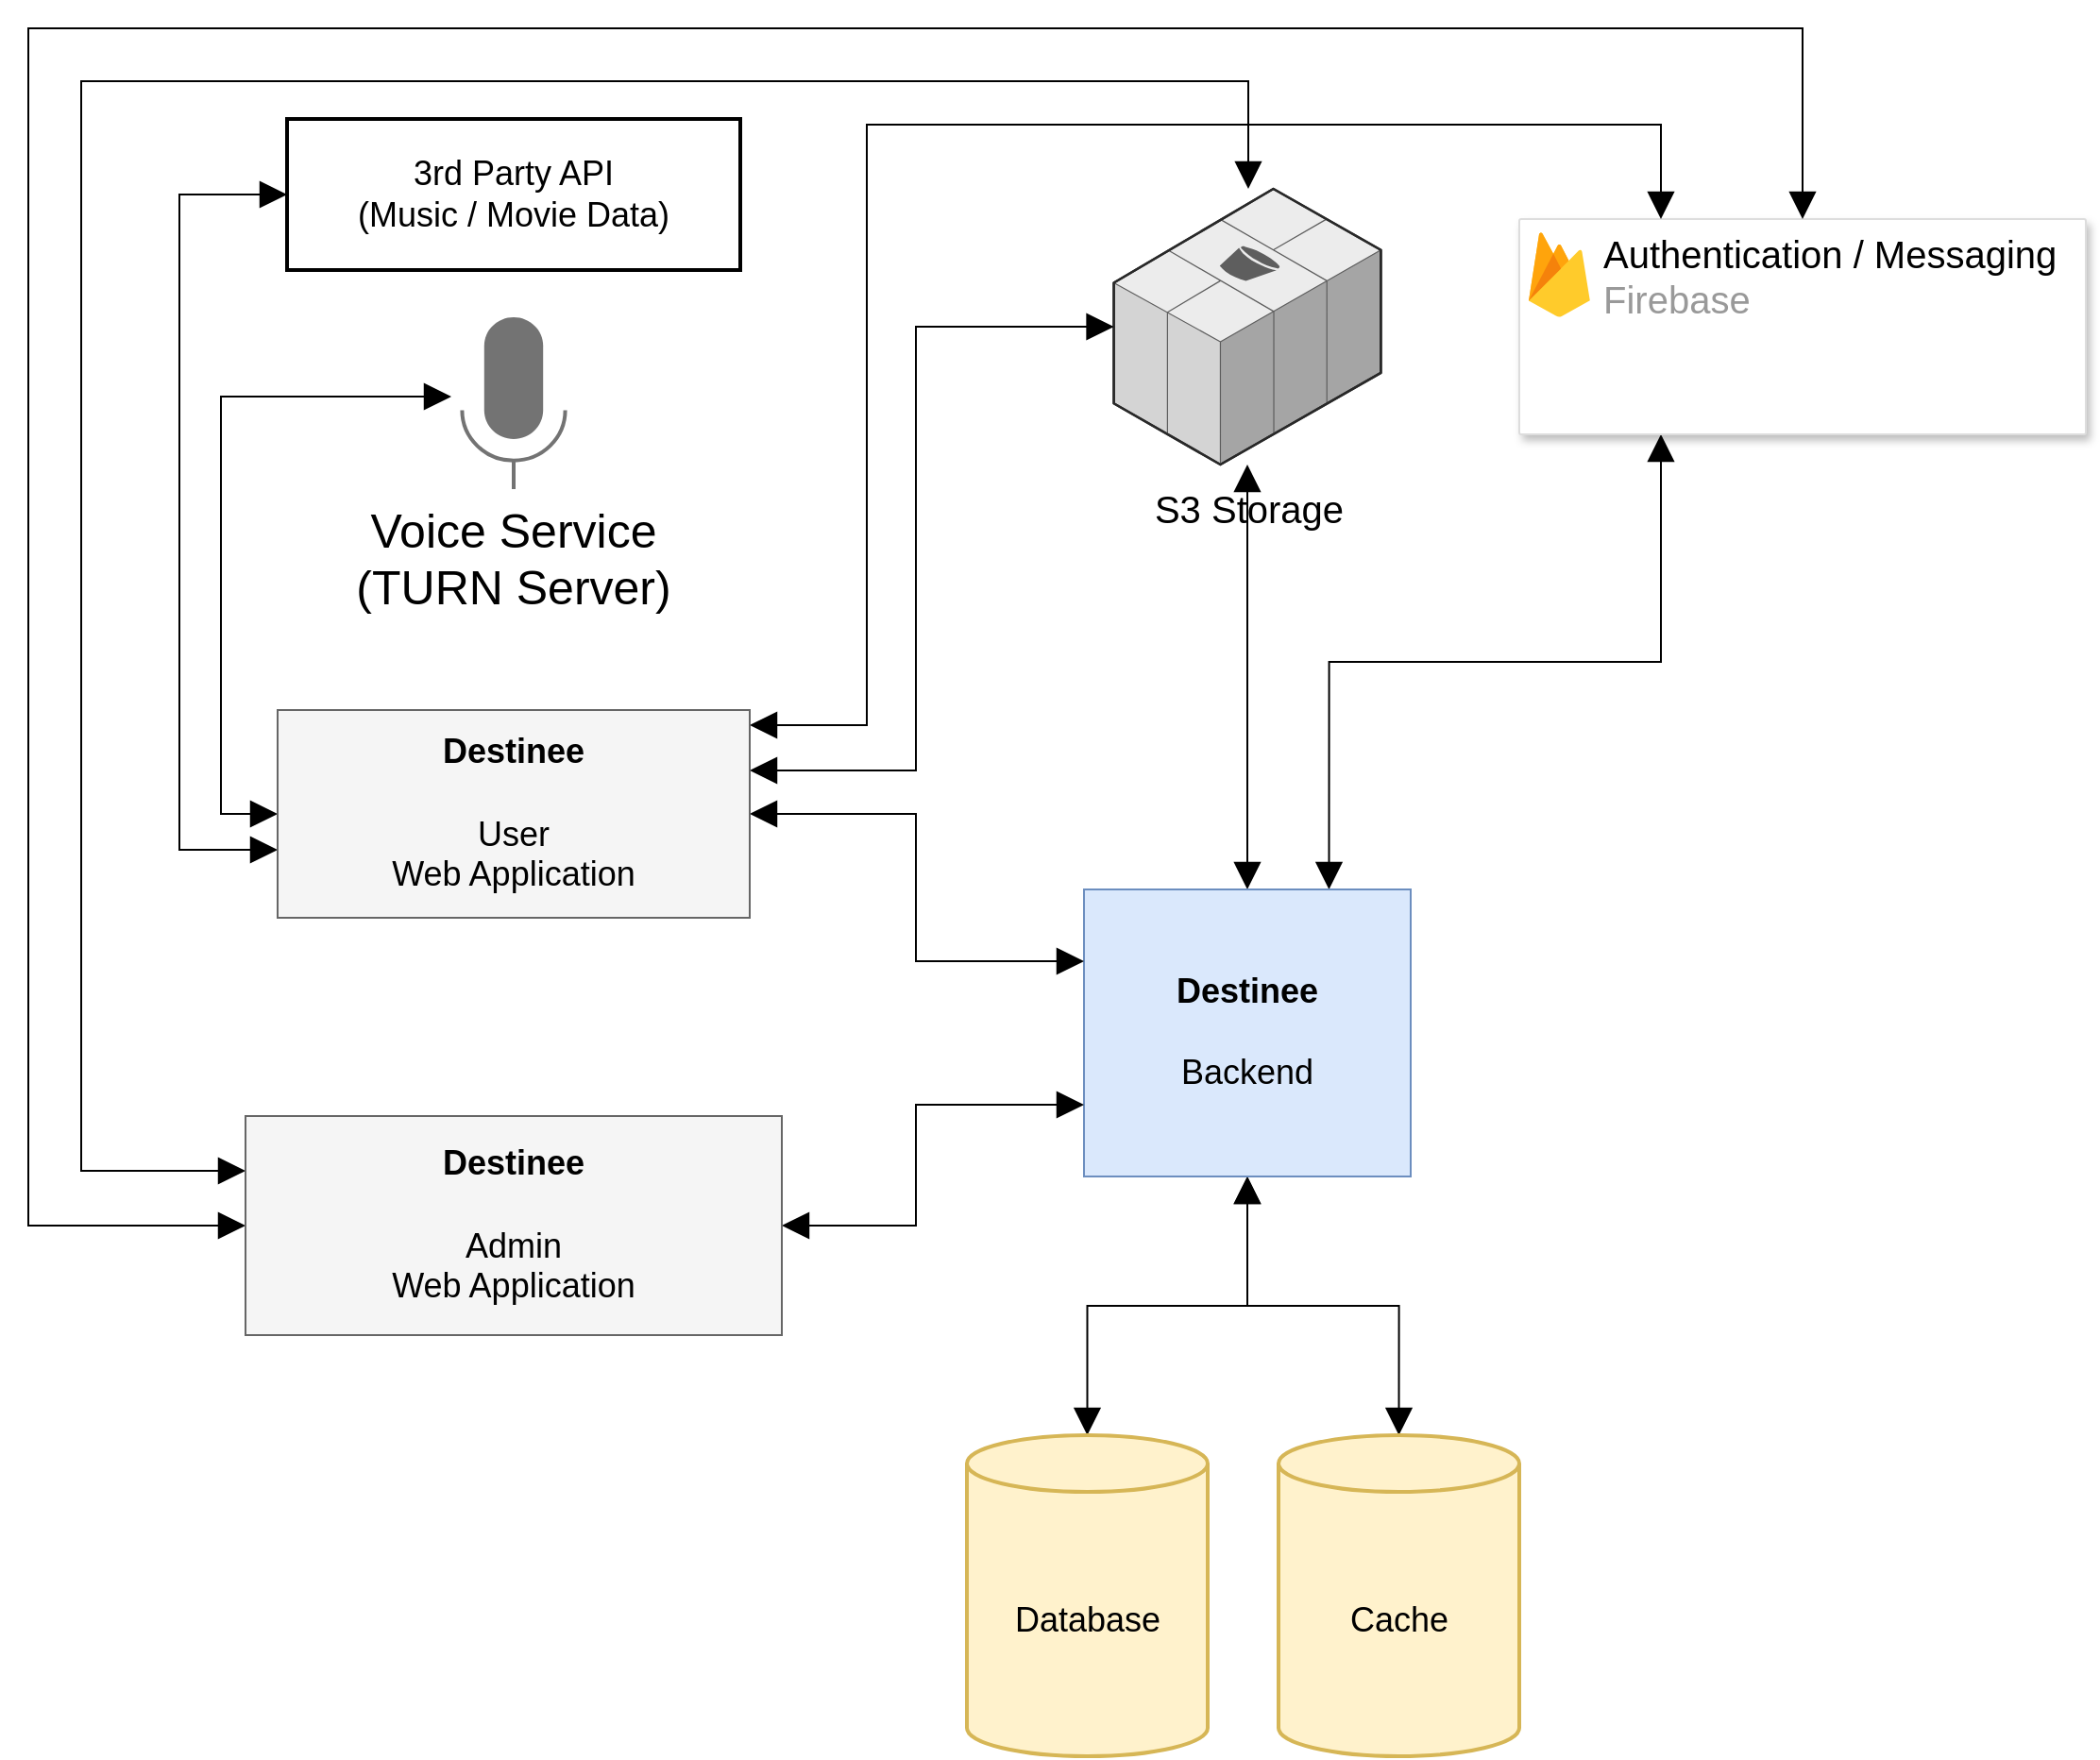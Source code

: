 <mxfile version="20.3.0" type="device" pages="5"><diagram name="Overall" id="W8l_Qiz4yoGKtCUhT-GL"><mxGraphModel dx="4730" dy="2026" grid="0" gridSize="10" guides="1" tooltips="1" connect="1" arrows="1" fold="1" page="1" pageScale="1" pageWidth="1654" pageHeight="1169" math="0" shadow="0"><root><mxCell id="3NTovnXHT4XIIlmsb_Yi-0"/><mxCell id="3NTovnXHT4XIIlmsb_Yi-1" parent="3NTovnXHT4XIIlmsb_Yi-0"/><mxCell id="3NTovnXHT4XIIlmsb_Yi-4" value="3rd Party API&lt;br style=&quot;font-size: 18px;&quot;&gt;(Music / Movie Data)" style="rounded=0;whiteSpace=wrap;html=1;fontSize=18;strokeWidth=2;" parent="3NTovnXHT4XIIlmsb_Yi-1" vertex="1"><mxGeometry x="-3011" y="-112" width="240" height="80" as="geometry"/></mxCell><mxCell id="shoGcksEJM_z5swPHNqJ-27" style="edgeStyle=orthogonalEdgeStyle;rounded=0;orthogonalLoop=1;jettySize=auto;html=1;fontSize=20;startArrow=block;startFill=1;endArrow=block;endFill=1;startSize=12;endSize=12;" parent="3NTovnXHT4XIIlmsb_Yi-1" source="3NTovnXHT4XIIlmsb_Yi-7" target="3NTovnXHT4XIIlmsb_Yi-25" edge="1"><mxGeometry relative="1" as="geometry"/></mxCell><mxCell id="shoGcksEJM_z5swPHNqJ-28" style="edgeStyle=orthogonalEdgeStyle;rounded=0;orthogonalLoop=1;jettySize=auto;html=1;entryX=0.5;entryY=0;entryDx=0;entryDy=0;entryPerimeter=0;fontSize=20;startArrow=block;startFill=1;endArrow=block;endFill=1;startSize=12;endSize=12;exitX=0.5;exitY=1;exitDx=0;exitDy=0;" parent="3NTovnXHT4XIIlmsb_Yi-1" source="3NTovnXHT4XIIlmsb_Yi-7" target="3NTovnXHT4XIIlmsb_Yi-27" edge="1"><mxGeometry relative="1" as="geometry"/></mxCell><mxCell id="shoGcksEJM_z5swPHNqJ-33" style="edgeStyle=orthogonalEdgeStyle;rounded=0;orthogonalLoop=1;jettySize=auto;html=1;fontSize=20;startArrow=block;startFill=1;endArrow=block;endFill=1;startSize=12;endSize=12;" parent="3NTovnXHT4XIIlmsb_Yi-1" source="3NTovnXHT4XIIlmsb_Yi-7" target="shoGcksEJM_z5swPHNqJ-13" edge="1"><mxGeometry relative="1" as="geometry"/></mxCell><mxCell id="shoGcksEJM_z5swPHNqJ-34" style="edgeStyle=orthogonalEdgeStyle;rounded=0;orthogonalLoop=1;jettySize=auto;html=1;exitX=0.75;exitY=0;exitDx=0;exitDy=0;entryX=0.25;entryY=1;entryDx=0;entryDy=0;fontSize=20;startArrow=block;startFill=1;endArrow=block;endFill=1;startSize=12;endSize=12;" parent="3NTovnXHT4XIIlmsb_Yi-1" source="3NTovnXHT4XIIlmsb_Yi-7" target="shoGcksEJM_z5swPHNqJ-9" edge="1"><mxGeometry relative="1" as="geometry"/></mxCell><mxCell id="3NTovnXHT4XIIlmsb_Yi-7" value="&lt;span style=&quot;font-size: 18px; font-weight: 700;&quot;&gt;Destinee&lt;/span&gt;&lt;br style=&quot;font-size: 18px; font-weight: 700;&quot;&gt;&lt;span style=&quot;font-size: 18px;&quot;&gt;&lt;br&gt;Backend&lt;/span&gt;" style="rounded=0;whiteSpace=wrap;html=1;fontSize=18;flipH=1;flipV=1;fillColor=#dae8fc;strokeColor=#6c8ebf;" parent="3NTovnXHT4XIIlmsb_Yi-1" vertex="1"><mxGeometry x="-2589" y="296" width="173" height="152" as="geometry"/></mxCell><mxCell id="3NTovnXHT4XIIlmsb_Yi-25" value="Database" style="shape=cylinder3;whiteSpace=wrap;html=1;boundedLbl=1;backgroundOutline=1;size=15;fontSize=18;strokeWidth=2;fillColor=#fff2cc;strokeColor=#d6b656;" parent="3NTovnXHT4XIIlmsb_Yi-1" vertex="1"><mxGeometry x="-2651" y="585" width="127.5" height="170" as="geometry"/></mxCell><mxCell id="3NTovnXHT4XIIlmsb_Yi-27" value="Cache" style="shape=cylinder3;whiteSpace=wrap;html=1;boundedLbl=1;backgroundOutline=1;size=15;fontSize=18;strokeWidth=2;fillColor=#fff2cc;strokeColor=#d6b656;" parent="3NTovnXHT4XIIlmsb_Yi-1" vertex="1"><mxGeometry x="-2486" y="585" width="127.5" height="170" as="geometry"/></mxCell><mxCell id="shoGcksEJM_z5swPHNqJ-1" value="Voice Service&#10;(TURN Server)" style="dashed=0;aspect=fixed;verticalLabelPosition=bottom;verticalAlign=top;align=center;shape=mxgraph.gmdl.voice;strokeColor=#737373;fillColor=#737373;shadow=0;strokeWidth=2;sketch=0;fontSize=25;" parent="3NTovnXHT4XIIlmsb_Yi-1" vertex="1"><mxGeometry x="-2918.3" y="-7" width="54.6" height="91" as="geometry"/></mxCell><mxCell id="shoGcksEJM_z5swPHNqJ-9" value="" style="strokeColor=#dddddd;shadow=1;strokeWidth=1;rounded=1;absoluteArcSize=1;arcSize=2;fontSize=27;align=right;" parent="3NTovnXHT4XIIlmsb_Yi-1" vertex="1"><mxGeometry x="-2358.5" y="-59" width="300" height="114" as="geometry"/></mxCell><mxCell id="shoGcksEJM_z5swPHNqJ-10" value="&lt;font style=&quot;font-size: 20px;&quot;&gt;&lt;font style=&quot;font-size: 20px;&quot; color=&quot;#000000&quot;&gt;Authentication / Messaging&lt;/font&gt;&lt;br&gt;Firebase&lt;/font&gt;" style="sketch=0;dashed=0;connectable=0;html=1;fillColor=#5184F3;strokeColor=none;shape=mxgraph.gcp2.firebase;part=1;labelPosition=right;verticalLabelPosition=middle;align=left;verticalAlign=middle;spacingLeft=5;fontColor=#999999;fontSize=12;strokeWidth=4;" parent="shoGcksEJM_z5swPHNqJ-9" vertex="1"><mxGeometry width="32.4" height="45" relative="1" as="geometry"><mxPoint x="5" y="7" as="offset"/></mxGeometry></mxCell><mxCell id="shoGcksEJM_z5swPHNqJ-13" value="&lt;span style=&quot;font-size: 20px;&quot;&gt;S3 Storage&lt;/span&gt;" style="verticalLabelPosition=bottom;html=1;verticalAlign=top;strokeWidth=1;align=center;outlineConnect=0;dashed=0;outlineConnect=0;shape=mxgraph.aws3d.s3;fillColor=#ECECEC;strokeColor=#5E5E5E;aspect=fixed;fontSize=25;" parent="3NTovnXHT4XIIlmsb_Yi-1" vertex="1"><mxGeometry x="-2573.21" y="-75" width="141.42" height="146" as="geometry"/></mxCell><mxCell id="shoGcksEJM_z5swPHNqJ-29" style="edgeStyle=orthogonalEdgeStyle;rounded=0;orthogonalLoop=1;jettySize=auto;html=1;entryX=0;entryY=0.75;entryDx=0;entryDy=0;fontSize=20;startArrow=block;startFill=1;endArrow=block;endFill=1;startSize=12;endSize=12;" parent="3NTovnXHT4XIIlmsb_Yi-1" source="shoGcksEJM_z5swPHNqJ-14" target="3NTovnXHT4XIIlmsb_Yi-7" edge="1"><mxGeometry relative="1" as="geometry"><Array as="points"><mxPoint x="-2678" y="474"/><mxPoint x="-2678" y="410"/></Array></mxGeometry></mxCell><mxCell id="shoGcksEJM_z5swPHNqJ-37" style="edgeStyle=orthogonalEdgeStyle;rounded=0;orthogonalLoop=1;jettySize=auto;html=1;fontSize=20;startArrow=block;startFill=1;endArrow=block;endFill=1;startSize=12;endSize=12;exitX=0;exitY=0.25;exitDx=0;exitDy=0;" parent="3NTovnXHT4XIIlmsb_Yi-1" source="shoGcksEJM_z5swPHNqJ-14" target="shoGcksEJM_z5swPHNqJ-13" edge="1"><mxGeometry relative="1" as="geometry"><Array as="points"><mxPoint x="-3120" y="445"/><mxPoint x="-3120" y="-132"/><mxPoint x="-2502" y="-132"/></Array></mxGeometry></mxCell><mxCell id="shoGcksEJM_z5swPHNqJ-38" style="edgeStyle=orthogonalEdgeStyle;rounded=0;orthogonalLoop=1;jettySize=auto;html=1;entryX=0.5;entryY=0;entryDx=0;entryDy=0;fontSize=20;startArrow=block;startFill=1;endArrow=block;endFill=1;startSize=12;endSize=12;" parent="3NTovnXHT4XIIlmsb_Yi-1" source="shoGcksEJM_z5swPHNqJ-14" target="shoGcksEJM_z5swPHNqJ-9" edge="1"><mxGeometry relative="1" as="geometry"><Array as="points"><mxPoint x="-3148" y="474"/><mxPoint x="-3148" y="-160"/><mxPoint x="-2208" y="-160"/></Array></mxGeometry></mxCell><mxCell id="shoGcksEJM_z5swPHNqJ-14" value="&lt;span style=&quot;color: rgb(0, 0, 0); font-size: 18px; font-weight: 700;&quot;&gt;Destinee&lt;/span&gt;&lt;br style=&quot;color: rgb(0, 0, 0); font-size: 18px; font-weight: 700;&quot;&gt;&lt;br style=&quot;color: rgb(0, 0, 0); font-size: 18px; font-weight: 700;&quot;&gt;&lt;span style=&quot;color: rgb(0, 0, 0); font-size: 18px;&quot;&gt;Admin&lt;/span&gt;&lt;br style=&quot;color: rgb(0, 0, 0); font-size: 18px;&quot;&gt;&lt;span style=&quot;color: rgb(0, 0, 0); font-size: 18px;&quot;&gt;Web Application&lt;/span&gt;" style="rounded=0;whiteSpace=wrap;html=1;fontSize=18;flipH=1;flipV=1;fillColor=#f5f5f5;strokeColor=#666666;fontColor=#333333;" parent="3NTovnXHT4XIIlmsb_Yi-1" vertex="1"><mxGeometry x="-3033" y="416" width="284" height="116" as="geometry"/></mxCell><mxCell id="shoGcksEJM_z5swPHNqJ-24" style="edgeStyle=orthogonalEdgeStyle;rounded=0;orthogonalLoop=1;jettySize=auto;html=1;fontSize=20;startSize=12;endSize=12;startArrow=block;startFill=1;endArrow=block;endFill=1;entryX=0;entryY=0.25;entryDx=0;entryDy=0;exitX=1;exitY=0.5;exitDx=0;exitDy=0;" parent="3NTovnXHT4XIIlmsb_Yi-1" source="shoGcksEJM_z5swPHNqJ-15" target="3NTovnXHT4XIIlmsb_Yi-7" edge="1"><mxGeometry relative="1" as="geometry"><mxPoint x="-2613" y="375" as="targetPoint"/><Array as="points"><mxPoint x="-2678" y="256"/><mxPoint x="-2678" y="334"/></Array></mxGeometry></mxCell><mxCell id="shoGcksEJM_z5swPHNqJ-30" style="edgeStyle=orthogonalEdgeStyle;rounded=0;orthogonalLoop=1;jettySize=auto;html=1;fontSize=20;startArrow=block;startFill=1;endArrow=block;endFill=1;startSize=12;endSize=12;exitX=0;exitY=0.5;exitDx=0;exitDy=0;" parent="3NTovnXHT4XIIlmsb_Yi-1" source="shoGcksEJM_z5swPHNqJ-15" edge="1"><mxGeometry relative="1" as="geometry"><mxPoint x="-2924" y="35" as="targetPoint"/><Array as="points"><mxPoint x="-3046" y="256"/><mxPoint x="-3046" y="35"/></Array></mxGeometry></mxCell><mxCell id="shoGcksEJM_z5swPHNqJ-32" style="edgeStyle=orthogonalEdgeStyle;rounded=0;orthogonalLoop=1;jettySize=auto;html=1;entryX=0;entryY=0.5;entryDx=0;entryDy=0;fontSize=20;startArrow=block;startFill=1;endArrow=block;endFill=1;startSize=12;endSize=12;" parent="3NTovnXHT4XIIlmsb_Yi-1" source="shoGcksEJM_z5swPHNqJ-15" target="3NTovnXHT4XIIlmsb_Yi-4" edge="1"><mxGeometry relative="1" as="geometry"><Array as="points"><mxPoint x="-3068" y="275"/><mxPoint x="-3068" y="-72"/></Array></mxGeometry></mxCell><mxCell id="shoGcksEJM_z5swPHNqJ-35" style="edgeStyle=orthogonalEdgeStyle;rounded=0;orthogonalLoop=1;jettySize=auto;html=1;fontSize=20;startArrow=block;startFill=1;endArrow=block;endFill=1;startSize=12;endSize=12;" parent="3NTovnXHT4XIIlmsb_Yi-1" source="shoGcksEJM_z5swPHNqJ-15" target="shoGcksEJM_z5swPHNqJ-13" edge="1"><mxGeometry relative="1" as="geometry"><Array as="points"><mxPoint x="-2678" y="233"/><mxPoint x="-2678" y="-2"/></Array></mxGeometry></mxCell><mxCell id="shoGcksEJM_z5swPHNqJ-36" style="edgeStyle=orthogonalEdgeStyle;rounded=0;orthogonalLoop=1;jettySize=auto;html=1;entryX=0.25;entryY=0;entryDx=0;entryDy=0;fontSize=20;startArrow=block;startFill=1;endArrow=block;endFill=1;startSize=12;endSize=12;" parent="3NTovnXHT4XIIlmsb_Yi-1" source="shoGcksEJM_z5swPHNqJ-15" target="shoGcksEJM_z5swPHNqJ-9" edge="1"><mxGeometry relative="1" as="geometry"><Array as="points"><mxPoint x="-2704" y="209"/><mxPoint x="-2704" y="-109"/><mxPoint x="-2284" y="-109"/></Array></mxGeometry></mxCell><mxCell id="shoGcksEJM_z5swPHNqJ-15" value="&lt;span style=&quot;color: rgb(0, 0, 0); font-size: 18px; font-weight: 700;&quot;&gt;Destinee&lt;/span&gt;&lt;br style=&quot;color: rgb(0, 0, 0); font-size: 18px; font-weight: 700;&quot;&gt;&lt;br style=&quot;color: rgb(0, 0, 0); font-size: 18px; font-weight: 700;&quot;&gt;&lt;span style=&quot;color: rgb(0, 0, 0); font-size: 18px;&quot;&gt;User&lt;/span&gt;&lt;br style=&quot;color: rgb(0, 0, 0); font-size: 18px;&quot;&gt;&lt;span style=&quot;color: rgb(0, 0, 0); font-size: 18px;&quot;&gt;Web Application&lt;/span&gt;" style="rounded=0;whiteSpace=wrap;html=1;fontSize=18;flipH=1;flipV=1;fillColor=#f5f5f5;strokeColor=#666666;fontColor=#333333;" parent="3NTovnXHT4XIIlmsb_Yi-1" vertex="1"><mxGeometry x="-3016" y="201" width="250" height="110" as="geometry"/></mxCell></root></mxGraphModel></diagram><diagram id="Ay7cuPOhUdL-WdwQMn1e" name="Overall - BKK"><mxGraphModel dx="6152" dy="1714" grid="0" gridSize="10" guides="1" tooltips="1" connect="1" arrows="1" fold="1" page="1" pageScale="1" pageWidth="1654" pageHeight="1169" math="0" shadow="0"><root><mxCell id="0"/><mxCell id="1" parent="0"/><mxCell id="HeOv3W8B8mxBPQAkDdPO-1" value="Storage Service" style="rounded=0;whiteSpace=wrap;html=1;fontSize=20;strokeWidth=2;" parent="1" vertex="1"><mxGeometry x="-2530" y="785" width="250" height="100" as="geometry"/></mxCell><mxCell id="HeOv3W8B8mxBPQAkDdPO-2" value="Firebase&lt;br style=&quot;font-size: 20px;&quot;&gt;(Authentication / Messaging)" style="rounded=0;whiteSpace=wrap;html=1;fontSize=20;strokeWidth=2;" parent="1" vertex="1"><mxGeometry x="-2230" y="785" width="450" height="100" as="geometry"/></mxCell><mxCell id="HeOv3W8B8mxBPQAkDdPO-3" value="3rd Party API&lt;br style=&quot;font-size: 18px;&quot;&gt;(Music / Movie Data)" style="rounded=0;whiteSpace=wrap;html=1;fontSize=18;strokeWidth=2;" parent="1" vertex="1"><mxGeometry x="-3150" y="281" width="240" height="80" as="geometry"/></mxCell><mxCell id="HeOv3W8B8mxBPQAkDdPO-4" style="edgeStyle=orthogonalEdgeStyle;rounded=0;orthogonalLoop=1;jettySize=auto;html=1;exitX=0.5;exitY=1;exitDx=0;exitDy=0;strokeWidth=2;startArrow=block;startFill=1;startSize=14;endSize=14;" parent="1" source="HeOv3W8B8mxBPQAkDdPO-6" target="HeOv3W8B8mxBPQAkDdPO-1" edge="1"><mxGeometry relative="1" as="geometry"/></mxCell><mxCell id="HeOv3W8B8mxBPQAkDdPO-5" style="edgeStyle=orthogonalEdgeStyle;rounded=0;orthogonalLoop=1;jettySize=auto;html=1;exitX=0.5;exitY=1;exitDx=0;exitDy=0;strokeWidth=2;startArrow=block;startFill=1;startSize=14;endSize=14;" parent="1" source="HeOv3W8B8mxBPQAkDdPO-6" target="HeOv3W8B8mxBPQAkDdPO-2" edge="1"><mxGeometry relative="1" as="geometry"/></mxCell><mxCell id="HeOv3W8B8mxBPQAkDdPO-6" value="" style="rounded=0;whiteSpace=wrap;html=1;fontSize=16;flipH=1;" parent="1" vertex="1"><mxGeometry x="-2380" y="285" width="260" height="320" as="geometry"/></mxCell><mxCell id="HeOv3W8B8mxBPQAkDdPO-7" value="" style="rounded=0;whiteSpace=wrap;html=1;fontSize=16;flipH=0;" parent="1" vertex="1"><mxGeometry x="-2360" y="345" width="220" height="240" as="geometry"/></mxCell><mxCell id="HeOv3W8B8mxBPQAkDdPO-8" value="Back-end Server" style="text;html=1;strokeColor=none;fillColor=none;align=center;verticalAlign=middle;whiteSpace=wrap;rounded=0;fontSize=20;fontStyle=1;flipH=1;" parent="1" vertex="1"><mxGeometry x="-2345" y="305" width="190" height="30" as="geometry"/></mxCell><mxCell id="HeOv3W8B8mxBPQAkDdPO-9" value="&lt;span style=&quot;font-weight: normal;&quot;&gt;NodeJS (NestJS)&lt;/span&gt;" style="text;html=1;strokeColor=none;fillColor=none;align=center;verticalAlign=middle;whiteSpace=wrap;rounded=0;fontSize=20;fontStyle=1;flipH=0;" parent="1" vertex="1"><mxGeometry x="-2345" y="375" width="190" height="30" as="geometry"/></mxCell><mxCell id="HeOv3W8B8mxBPQAkDdPO-10" value="" style="group;flipH=0;" parent="1" vertex="1" connectable="0"><mxGeometry x="-2780" y="455" width="244.54" height="300" as="geometry"/></mxCell><mxCell id="HeOv3W8B8mxBPQAkDdPO-11" value="" style="rounded=0;whiteSpace=wrap;html=1;fontSize=16;container=0;" parent="HeOv3W8B8mxBPQAkDdPO-10" vertex="1"><mxGeometry width="244.54" height="300" as="geometry"/></mxCell><mxCell id="HeOv3W8B8mxBPQAkDdPO-12" value="" style="rounded=0;whiteSpace=wrap;html=1;fontSize=16;container=0;" parent="HeOv3W8B8mxBPQAkDdPO-10" vertex="1"><mxGeometry x="12.445" y="40" width="219.65" height="250" as="geometry"/></mxCell><mxCell id="HeOv3W8B8mxBPQAkDdPO-13" value="Destinee Dashboard" style="text;html=1;strokeColor=none;fillColor=none;align=center;verticalAlign=middle;whiteSpace=wrap;rounded=0;fontSize=18;fontStyle=1;container=0;" parent="HeOv3W8B8mxBPQAkDdPO-10" vertex="1"><mxGeometry x="33.0" y="9" width="182.73" height="30" as="geometry"/></mxCell><mxCell id="HeOv3W8B8mxBPQAkDdPO-14" value="" style="rounded=0;whiteSpace=wrap;html=1;fontSize=16;container=0;" parent="HeOv3W8B8mxBPQAkDdPO-10" vertex="1"><mxGeometry x="23.08" y="80" width="198.39" height="200" as="geometry"/></mxCell><mxCell id="HeOv3W8B8mxBPQAkDdPO-15" value="React" style="text;html=1;strokeColor=none;fillColor=none;align=center;verticalAlign=middle;whiteSpace=wrap;rounded=0;fontSize=16;container=0;" parent="HeOv3W8B8mxBPQAkDdPO-10" vertex="1"><mxGeometry x="72.27" y="87" width="100" height="30" as="geometry"/></mxCell><mxCell id="HeOv3W8B8mxBPQAkDdPO-16" value="Browser" style="text;html=1;strokeColor=none;fillColor=none;align=center;verticalAlign=middle;whiteSpace=wrap;rounded=0;fontSize=16;container=0;" parent="HeOv3W8B8mxBPQAkDdPO-10" vertex="1"><mxGeometry x="72.27" y="47" width="100" height="30" as="geometry"/></mxCell><mxCell id="HeOv3W8B8mxBPQAkDdPO-17" value="" style="group" parent="1" vertex="1" connectable="0"><mxGeometry x="-2780" y="105" width="244.54" height="300" as="geometry"/></mxCell><mxCell id="HeOv3W8B8mxBPQAkDdPO-18" value="" style="rounded=0;whiteSpace=wrap;html=1;fontSize=16;container=0;" parent="HeOv3W8B8mxBPQAkDdPO-17" vertex="1"><mxGeometry width="244.54" height="300" as="geometry"/></mxCell><mxCell id="HeOv3W8B8mxBPQAkDdPO-19" value="" style="rounded=0;whiteSpace=wrap;html=1;fontSize=16;container=0;" parent="HeOv3W8B8mxBPQAkDdPO-17" vertex="1"><mxGeometry x="12.445" y="40" width="219.65" height="250" as="geometry"/></mxCell><mxCell id="HeOv3W8B8mxBPQAkDdPO-20" value="Destinee Client" style="text;html=1;strokeColor=none;fillColor=none;align=center;verticalAlign=middle;whiteSpace=wrap;rounded=0;fontSize=18;fontStyle=1;container=0;" parent="HeOv3W8B8mxBPQAkDdPO-17" vertex="1"><mxGeometry x="47.27" y="7" width="150" height="30" as="geometry"/></mxCell><mxCell id="HeOv3W8B8mxBPQAkDdPO-21" value="" style="rounded=0;whiteSpace=wrap;html=1;fontSize=16;container=0;" parent="HeOv3W8B8mxBPQAkDdPO-17" vertex="1"><mxGeometry x="23.08" y="80" width="198.39" height="200" as="geometry"/></mxCell><mxCell id="HeOv3W8B8mxBPQAkDdPO-22" value="React + Ionic" style="text;html=1;strokeColor=none;fillColor=none;align=center;verticalAlign=middle;whiteSpace=wrap;rounded=0;fontSize=16;container=0;" parent="HeOv3W8B8mxBPQAkDdPO-17" vertex="1"><mxGeometry x="72.27" y="89" width="100" height="30" as="geometry"/></mxCell><mxCell id="HeOv3W8B8mxBPQAkDdPO-23" style="edgeStyle=orthogonalEdgeStyle;rounded=0;orthogonalLoop=1;jettySize=auto;html=1;startArrow=block;startFill=1;strokeWidth=2;endSize=14;startSize=14;entryX=1;entryY=0.5;entryDx=0;entryDy=0;" parent="1" source="HeOv3W8B8mxBPQAkDdPO-24" target="HeOv3W8B8mxBPQAkDdPO-6" edge="1"><mxGeometry relative="1" as="geometry"><mxPoint x="-1990" y="350" as="targetPoint"/></mxGeometry></mxCell><mxCell id="HeOv3W8B8mxBPQAkDdPO-24" value="Database&lt;br&gt;(MongoDB)" style="shape=cylinder3;whiteSpace=wrap;html=1;boundedLbl=1;backgroundOutline=1;size=15;fontSize=18;strokeWidth=2;" parent="1" vertex="1"><mxGeometry x="-2000" y="265" width="127.5" height="170" as="geometry"/></mxCell><mxCell id="HeOv3W8B8mxBPQAkDdPO-25" style="edgeStyle=orthogonalEdgeStyle;rounded=0;orthogonalLoop=1;jettySize=auto;html=1;startArrow=block;startFill=1;strokeWidth=2;endSize=14;startSize=14;entryX=1;entryY=0.5;entryDx=0;entryDy=0;" parent="1" source="HeOv3W8B8mxBPQAkDdPO-26" target="HeOv3W8B8mxBPQAkDdPO-6" edge="1"><mxGeometry relative="1" as="geometry"><mxPoint x="-1990" y="545" as="targetPoint"/></mxGeometry></mxCell><mxCell id="HeOv3W8B8mxBPQAkDdPO-26" value="Cache&lt;br&gt;(Redis)" style="shape=cylinder3;whiteSpace=wrap;html=1;boundedLbl=1;backgroundOutline=1;size=15;fontSize=18;strokeWidth=2;" parent="1" vertex="1"><mxGeometry x="-2000" y="460" width="127.5" height="170" as="geometry"/></mxCell><mxCell id="HeOv3W8B8mxBPQAkDdPO-27" value="Voice Service&lt;br style=&quot;font-size: 18px;&quot;&gt;(TURN Server)" style="rounded=0;whiteSpace=wrap;html=1;fontSize=18;strokeWidth=2;" parent="1" vertex="1"><mxGeometry x="-3150" y="155" width="240" height="80" as="geometry"/></mxCell><mxCell id="HeOv3W8B8mxBPQAkDdPO-28" value="Browser" style="text;html=1;strokeColor=none;fillColor=none;align=center;verticalAlign=middle;whiteSpace=wrap;rounded=0;fontSize=16;container=0;" parent="1" vertex="1"><mxGeometry x="-2707.73" y="151" width="100" height="30" as="geometry"/></mxCell><mxCell id="HeOv3W8B8mxBPQAkDdPO-29" style="edgeStyle=orthogonalEdgeStyle;rounded=0;orthogonalLoop=1;jettySize=auto;html=1;entryX=0;entryY=0.5;entryDx=0;entryDy=0;startArrow=block;startFill=1;strokeWidth=2;endSize=14;startSize=14;" parent="1" source="HeOv3W8B8mxBPQAkDdPO-11" target="HeOv3W8B8mxBPQAkDdPO-6" edge="1"><mxGeometry relative="1" as="geometry"><Array as="points"><mxPoint x="-2450" y="525"/><mxPoint x="-2450" y="445"/></Array></mxGeometry></mxCell><mxCell id="HeOv3W8B8mxBPQAkDdPO-30" style="edgeStyle=orthogonalEdgeStyle;rounded=0;orthogonalLoop=1;jettySize=auto;html=1;entryX=0;entryY=0.5;entryDx=0;entryDy=0;startArrow=block;startFill=1;strokeWidth=2;endSize=14;startSize=14;" parent="1" source="HeOv3W8B8mxBPQAkDdPO-18" target="HeOv3W8B8mxBPQAkDdPO-6" edge="1"><mxGeometry relative="1" as="geometry"><Array as="points"><mxPoint x="-2450" y="365"/><mxPoint x="-2450" y="445"/></Array></mxGeometry></mxCell><mxCell id="HeOv3W8B8mxBPQAkDdPO-31" style="edgeStyle=orthogonalEdgeStyle;rounded=0;orthogonalLoop=1;jettySize=auto;html=1;exitX=0.5;exitY=1;exitDx=0;exitDy=0;entryX=0;entryY=0.5;entryDx=0;entryDy=0;strokeWidth=2;startArrow=block;startFill=1;startSize=14;endSize=14;" parent="1" source="HeOv3W8B8mxBPQAkDdPO-11" target="HeOv3W8B8mxBPQAkDdPO-1" edge="1"><mxGeometry relative="1" as="geometry"/></mxCell><mxCell id="HeOv3W8B8mxBPQAkDdPO-32" style="edgeStyle=orthogonalEdgeStyle;rounded=0;orthogonalLoop=1;jettySize=auto;html=1;exitX=0.5;exitY=1;exitDx=0;exitDy=0;entryX=0.25;entryY=1;entryDx=0;entryDy=0;strokeWidth=2;startArrow=block;startFill=1;startSize=14;endSize=14;" parent="1" source="HeOv3W8B8mxBPQAkDdPO-11" target="HeOv3W8B8mxBPQAkDdPO-2" edge="1"><mxGeometry relative="1" as="geometry"><Array as="points"><mxPoint x="-2658" y="965"/><mxPoint x="-2118" y="965"/></Array></mxGeometry></mxCell><mxCell id="HeOv3W8B8mxBPQAkDdPO-33" style="edgeStyle=orthogonalEdgeStyle;rounded=0;orthogonalLoop=1;jettySize=auto;html=1;strokeWidth=2;startArrow=block;startFill=1;startSize=14;endSize=14;entryX=0.5;entryY=1;entryDx=0;entryDy=0;" parent="1" source="HeOv3W8B8mxBPQAkDdPO-18" target="HeOv3W8B8mxBPQAkDdPO-1" edge="1"><mxGeometry relative="1" as="geometry"><mxPoint x="-2280" y="995" as="targetPoint"/><Array as="points"><mxPoint x="-2830" y="255"/><mxPoint x="-2830" y="1075"/><mxPoint x="-2405" y="1075"/></Array></mxGeometry></mxCell><mxCell id="HeOv3W8B8mxBPQAkDdPO-34" style="edgeStyle=orthogonalEdgeStyle;rounded=0;orthogonalLoop=1;jettySize=auto;html=1;exitX=0;exitY=0.5;exitDx=0;exitDy=0;entryX=0.5;entryY=1;entryDx=0;entryDy=0;strokeWidth=2;startArrow=block;startFill=1;startSize=14;endSize=14;" parent="1" source="HeOv3W8B8mxBPQAkDdPO-18" target="HeOv3W8B8mxBPQAkDdPO-2" edge="1"><mxGeometry relative="1" as="geometry"><Array as="points"><mxPoint x="-2830" y="255"/><mxPoint x="-2830" y="1075"/><mxPoint x="-2005" y="1075"/></Array></mxGeometry></mxCell><mxCell id="HeOv3W8B8mxBPQAkDdPO-35" style="edgeStyle=orthogonalEdgeStyle;rounded=0;orthogonalLoop=1;jettySize=auto;html=1;exitX=0;exitY=0.5;exitDx=0;exitDy=0;strokeWidth=2;startArrow=block;startFill=1;startSize=14;endSize=14;entryX=1;entryY=0.5;entryDx=0;entryDy=0;" parent="1" source="HeOv3W8B8mxBPQAkDdPO-18" target="HeOv3W8B8mxBPQAkDdPO-3" edge="1"><mxGeometry relative="1" as="geometry"><mxPoint x="-2900" y="321" as="targetPoint"/><Array as="points"><mxPoint x="-2860" y="255"/><mxPoint x="-2860" y="321"/></Array></mxGeometry></mxCell><mxCell id="HeOv3W8B8mxBPQAkDdPO-36" style="edgeStyle=orthogonalEdgeStyle;rounded=0;orthogonalLoop=1;jettySize=auto;html=1;exitX=0;exitY=0.5;exitDx=0;exitDy=0;entryX=1;entryY=0.5;entryDx=0;entryDy=0;strokeWidth=2;startArrow=block;startFill=1;startSize=14;endSize=14;" parent="1" source="HeOv3W8B8mxBPQAkDdPO-18" target="HeOv3W8B8mxBPQAkDdPO-27" edge="1"><mxGeometry relative="1" as="geometry"><Array as="points"><mxPoint x="-2860" y="255"/><mxPoint x="-2860" y="195"/></Array></mxGeometry></mxCell></root></mxGraphModel></diagram><diagram id="WZSaT4JXEdocsvP_zXPF" name="Detail - Backend"><mxGraphModel dx="4730" dy="857" grid="0" gridSize="10" guides="1" tooltips="1" connect="1" arrows="1" fold="1" page="1" pageScale="1" pageWidth="1654" pageHeight="1169" background="none" math="0" shadow="0"><root><mxCell id="0"/><mxCell id="1" parent="0"/><mxCell id="h-MwO6AA4nZjYf8FpmcP-1" value="" style="group" parent="1" vertex="1" connectable="0"><mxGeometry x="-1924" y="834" width="1310" height="828" as="geometry"/></mxCell><mxCell id="zsSXRK3zYD0dyqj8RnT3-9" value="" style="rounded=0;whiteSpace=wrap;html=1;fontSize=16;" parent="h-MwO6AA4nZjYf8FpmcP-1" vertex="1"><mxGeometry width="1310" height="828" as="geometry"/></mxCell><mxCell id="zsSXRK3zYD0dyqj8RnT3-10" value="" style="rounded=0;whiteSpace=wrap;html=1;fontSize=16;" parent="h-MwO6AA4nZjYf8FpmcP-1" vertex="1"><mxGeometry x="19.124" y="56.455" width="1271.752" height="752.727" as="geometry"/></mxCell><mxCell id="zsSXRK3zYD0dyqj8RnT3-12" value="" style="rounded=0;whiteSpace=wrap;html=1;fontSize=16;" parent="h-MwO6AA4nZjYf8FpmcP-1" vertex="1"><mxGeometry x="38.248" y="112.909" width="1233.504" height="677.455" as="geometry"/></mxCell><mxCell id="zsSXRK3zYD0dyqj8RnT3-3" value="Storage Service" style="rounded=0;whiteSpace=wrap;html=1;fontSize=20;strokeWidth=2;fillColor=#dae8fc;strokeColor=#6c8ebf;" parent="1" vertex="1"><mxGeometry x="-1924" y="644" width="420" height="130" as="geometry"/></mxCell><mxCell id="zsSXRK3zYD0dyqj8RnT3-6" value="Firebase&lt;br style=&quot;font-size: 20px;&quot;&gt;(Authentication / Messaging)" style="rounded=0;whiteSpace=wrap;html=1;fontSize=20;strokeWidth=2;fillColor=#fff2cc;strokeColor=#d6b656;" parent="1" vertex="1"><mxGeometry x="-1924" y="464" width="420" height="140" as="geometry"/></mxCell><mxCell id="zsSXRK3zYD0dyqj8RnT3-11" value="Back-end Server" style="text;html=1;strokeColor=none;fillColor=none;align=center;verticalAlign=middle;whiteSpace=wrap;rounded=0;fontSize=20;fontStyle=1" parent="1" vertex="1"><mxGeometry x="-1894" y="849" width="190" height="30" as="geometry"/></mxCell><mxCell id="zsSXRK3zYD0dyqj8RnT3-13" value="&lt;span style=&quot;font-weight: normal;&quot;&gt;NodeJS (NestJS)&lt;/span&gt;" style="text;html=1;strokeColor=none;fillColor=none;align=center;verticalAlign=middle;whiteSpace=wrap;rounded=0;fontSize=20;fontStyle=1" parent="1" vertex="1"><mxGeometry x="-1894" y="907" width="190" height="30" as="geometry"/></mxCell><mxCell id="zsSXRK3zYD0dyqj8RnT3-14" value="" style="edgeStyle=orthogonalEdgeStyle;rounded=0;orthogonalLoop=1;jettySize=auto;html=1;entryX=0;entryY=1;entryDx=0;entryDy=0;fontSize=18;endArrow=block;startSize=14;endSize=14;strokeWidth=2;endFill=1;" parent="1" source="zsSXRK3zYD0dyqj8RnT3-16" target="zsSXRK3zYD0dyqj8RnT3-51" edge="1"><mxGeometry relative="1" as="geometry"/></mxCell><mxCell id="zsSXRK3zYD0dyqj8RnT3-15" value="" style="edgeStyle=orthogonalEdgeStyle;rounded=0;orthogonalLoop=1;jettySize=auto;html=1;dashed=1;strokeColor=default;fontSize=18;endArrow=open;startSize=14;endSize=14;" parent="1" source="zsSXRK3zYD0dyqj8RnT3-16" target="zsSXRK3zYD0dyqj8RnT3-39" edge="1"><mxGeometry relative="1" as="geometry"><Array as="points"><mxPoint x="-1594" y="1299"/><mxPoint x="-1594" y="1299"/></Array></mxGeometry></mxCell><mxCell id="zsSXRK3zYD0dyqj8RnT3-16" value="Socket Gateway&lt;br&gt;(Controllers)" style="rounded=0;whiteSpace=wrap;html=1;fontSize=16;strokeWidth=2;fillColor=#f5f5f5;fontColor=#333333;strokeColor=#666666;" parent="1" vertex="1"><mxGeometry x="-1574" y="1224" width="170" height="80" as="geometry"/></mxCell><mxCell id="zsSXRK3zYD0dyqj8RnT3-32" value="" style="edgeStyle=orthogonalEdgeStyle;rounded=0;orthogonalLoop=1;jettySize=auto;html=1;fontSize=18;endArrow=block;startSize=14;endSize=14;endFill=1;strokeWidth=2;" parent="1" source="zsSXRK3zYD0dyqj8RnT3-39" target="zsSXRK3zYD0dyqj8RnT3-42" edge="1"><mxGeometry relative="1" as="geometry"><Array as="points"><mxPoint x="-1624" y="1064"/><mxPoint x="-1624" y="1064"/></Array></mxGeometry></mxCell><mxCell id="zsSXRK3zYD0dyqj8RnT3-33" value="HTTPS Response" style="edgeStyle=orthogonalEdgeStyle;rounded=0;orthogonalLoop=1;jettySize=auto;html=1;entryX=1.013;entryY=0.321;entryDx=0;entryDy=0;fontSize=18;endArrow=open;startSize=14;endSize=14;dashed=1;entryPerimeter=0;" parent="1" source="zsSXRK3zYD0dyqj8RnT3-39" target="avd5tW3tPLIZQF8fCkLj-1" edge="1"><mxGeometry x="0.035" relative="1" as="geometry"><mxPoint x="-1964" y="1043" as="sourcePoint"/><mxPoint x="-2264.0" y="1043" as="targetPoint"/><Array as="points"><mxPoint x="-2095" y="1242"/><mxPoint x="-2095" y="1242"/></Array><mxPoint as="offset"/></mxGeometry></mxCell><mxCell id="zsSXRK3zYD0dyqj8RnT3-34" value="WS Response" style="edgeStyle=orthogonalEdgeStyle;rounded=0;orthogonalLoop=1;jettySize=auto;html=1;entryX=0.996;entryY=0.78;entryDx=0;entryDy=0;fontSize=18;endArrow=open;startSize=14;endSize=14;dashed=1;entryPerimeter=0;" parent="1" source="zsSXRK3zYD0dyqj8RnT3-39" target="avd5tW3tPLIZQF8fCkLj-1" edge="1"><mxGeometry x="0.065" relative="1" as="geometry"><Array as="points"><mxPoint x="-2048" y="1389"/><mxPoint x="-2048" y="1389"/></Array><mxPoint as="offset"/><mxPoint x="-2264" y="1189" as="targetPoint"/></mxGeometry></mxCell><mxCell id="zsSXRK3zYD0dyqj8RnT3-36" value="Query / Update" style="edgeStyle=orthogonalEdgeStyle;rounded=0;orthogonalLoop=1;jettySize=auto;html=1;entryX=0.5;entryY=1;entryDx=0;entryDy=0;entryPerimeter=0;fontSize=18;endArrow=block;startSize=14;endSize=14;strokeWidth=2;endFill=1;" parent="1" source="zsSXRK3zYD0dyqj8RnT3-39" target="zsSXRK3zYD0dyqj8RnT3-63" edge="1"><mxGeometry relative="1" as="geometry"><Array as="points"><mxPoint x="-380" y="1504"/></Array></mxGeometry></mxCell><mxCell id="zsSXRK3zYD0dyqj8RnT3-37" value="" style="edgeStyle=orthogonalEdgeStyle;rounded=0;orthogonalLoop=1;jettySize=auto;html=1;entryX=0;entryY=0.5;entryDx=0;entryDy=0;fontSize=18;endArrow=block;startSize=14;endSize=14;strokeWidth=2;endFill=1;" parent="1" source="zsSXRK3zYD0dyqj8RnT3-39" target="zsSXRK3zYD0dyqj8RnT3-16" edge="1"><mxGeometry relative="1" as="geometry"><Array as="points"><mxPoint x="-1604" y="1264"/><mxPoint x="-1604" y="1264"/></Array></mxGeometry></mxCell><mxCell id="zsSXRK3zYD0dyqj8RnT3-38" value="" style="edgeStyle=orthogonalEdgeStyle;rounded=0;orthogonalLoop=1;jettySize=auto;html=1;entryX=0.387;entryY=1;entryDx=0;entryDy=0;entryPerimeter=0;fontSize=18;endArrow=block;startSize=14;endSize=14;strokeWidth=2;endFill=1;" parent="1" source="zsSXRK3zYD0dyqj8RnT3-39" target="zsSXRK3zYD0dyqj8RnT3-51" edge="1"><mxGeometry relative="1" as="geometry"><Array as="points"><mxPoint x="-1174" y="1344"/></Array></mxGeometry></mxCell><mxCell id="zsSXRK3zYD0dyqj8RnT3-39" value="Interceptor" style="rounded=0;whiteSpace=wrap;html=1;fontSize=16;flipH=0;flipV=0;strokeWidth=2;fillColor=#f8cecc;strokeColor=#b85450;" parent="1" vertex="1"><mxGeometry x="-1834" y="1014" width="150" height="570" as="geometry"/></mxCell><mxCell id="zsSXRK3zYD0dyqj8RnT3-40" value="" style="edgeStyle=orthogonalEdgeStyle;rounded=0;orthogonalLoop=1;jettySize=auto;html=1;entryX=0;entryY=0.5;entryDx=0;entryDy=0;fontSize=18;endArrow=block;startSize=14;endSize=14;strokeWidth=2;endFill=1;" parent="1" source="zsSXRK3zYD0dyqj8RnT3-42" target="zsSXRK3zYD0dyqj8RnT3-51" edge="1"><mxGeometry relative="1" as="geometry"/></mxCell><mxCell id="zsSXRK3zYD0dyqj8RnT3-41" value="" style="edgeStyle=orthogonalEdgeStyle;rounded=0;orthogonalLoop=1;jettySize=auto;html=1;entryX=1.024;entryY=0.141;entryDx=0;entryDy=0;entryPerimeter=0;dashed=1;strokeColor=default;fontSize=18;endArrow=open;startSize=14;endSize=14;" parent="1" source="zsSXRK3zYD0dyqj8RnT3-42" target="zsSXRK3zYD0dyqj8RnT3-39" edge="1"><mxGeometry relative="1" as="geometry"><Array as="points"><mxPoint x="-1594" y="1094"/><mxPoint x="-1594" y="1094"/></Array></mxGeometry></mxCell><mxCell id="zsSXRK3zYD0dyqj8RnT3-42" value="API Layer&lt;br&gt;(Controllers)" style="rounded=0;whiteSpace=wrap;html=1;fontSize=16;flipH=0;flipV=0;strokeWidth=2;fillColor=#f5f5f5;strokeColor=#666666;fontColor=#333333;" parent="1" vertex="1"><mxGeometry x="-1574" y="1014" width="170" height="80" as="geometry"/></mxCell><mxCell id="zsSXRK3zYD0dyqj8RnT3-43" value="" style="edgeStyle=orthogonalEdgeStyle;rounded=0;orthogonalLoop=1;jettySize=auto;html=1;entryX=0;entryY=0.5;entryDx=0;entryDy=0;fontSize=18;endArrow=block;startSize=14;endSize=14;strokeWidth=2;endFill=1;" parent="1" source="zsSXRK3zYD0dyqj8RnT3-51" target="zsSXRK3zYD0dyqj8RnT3-56" edge="1"><mxGeometry relative="1" as="geometry"/></mxCell><mxCell id="zsSXRK3zYD0dyqj8RnT3-44" value="" style="edgeStyle=orthogonalEdgeStyle;rounded=0;orthogonalLoop=1;jettySize=auto;html=1;entryX=1;entryY=0.75;entryDx=0;entryDy=0;fontSize=18;endArrow=open;startSize=14;endSize=14;dashed=1;" parent="1" source="zsSXRK3zYD0dyqj8RnT3-51" target="zsSXRK3zYD0dyqj8RnT3-16" edge="1"><mxGeometry x="0.333" relative="1" as="geometry"><Array as="points"><mxPoint x="-1264" y="1284"/></Array><mxPoint as="offset"/></mxGeometry></mxCell><mxCell id="zsSXRK3zYD0dyqj8RnT3-45" value="Dependency" style="edgeStyle=orthogonalEdgeStyle;rounded=0;orthogonalLoop=1;jettySize=auto;html=1;entryX=0.25;entryY=0;entryDx=0;entryDy=0;fontSize=18;endArrow=block;startSize=14;endSize=14;endFill=1;strokeWidth=2;" parent="1" source="zsSXRK3zYD0dyqj8RnT3-51" target="zsSXRK3zYD0dyqj8RnT3-57" edge="1"><mxGeometry relative="1" as="geometry"><Array as="points"><mxPoint x="-1004" y="1149"/><mxPoint x="-821" y="1149"/></Array></mxGeometry></mxCell><mxCell id="zsSXRK3zYD0dyqj8RnT3-46" value="Query / Write" style="edgeStyle=orthogonalEdgeStyle;rounded=0;orthogonalLoop=1;jettySize=auto;html=1;entryX=0;entryY=0;entryDx=0;entryDy=120;entryPerimeter=0;fontSize=18;endArrow=block;startSize=14;endSize=14;endFill=1;strokeWidth=2;" parent="1" source="zsSXRK3zYD0dyqj8RnT3-51" target="zsSXRK3zYD0dyqj8RnT3-63" edge="1"><mxGeometry relative="1" as="geometry"><Array as="points"><mxPoint x="-1074" y="1374"/></Array></mxGeometry></mxCell><mxCell id="zsSXRK3zYD0dyqj8RnT3-47" value="" style="edgeStyle=orthogonalEdgeStyle;rounded=0;orthogonalLoop=1;jettySize=auto;html=1;entryX=1.013;entryY=0.635;entryDx=0;entryDy=0;entryPerimeter=0;fontSize=18;endArrow=open;startSize=14;endSize=14;dashed=1;" parent="1" source="zsSXRK3zYD0dyqj8RnT3-51" target="zsSXRK3zYD0dyqj8RnT3-39" edge="1"><mxGeometry x="0.078" relative="1" as="geometry"><Array as="points"><mxPoint x="-1144" y="1376"/></Array><mxPoint x="-1" as="offset"/></mxGeometry></mxCell><mxCell id="zsSXRK3zYD0dyqj8RnT3-48" value="Send Image / Call API" style="edgeStyle=orthogonalEdgeStyle;rounded=0;orthogonalLoop=1;jettySize=auto;html=1;entryX=1;entryY=0.75;entryDx=0;entryDy=0;fontSize=18;endArrow=block;startSize=14;endSize=14;strokeWidth=2;endFill=1;" parent="1" source="zsSXRK3zYD0dyqj8RnT3-51" target="zsSXRK3zYD0dyqj8RnT3-3" edge="1"><mxGeometry x="0.399" relative="1" as="geometry"><Array as="points"><mxPoint x="-1244" y="742"/></Array><mxPoint as="offset"/></mxGeometry></mxCell><mxCell id="zsSXRK3zYD0dyqj8RnT3-49" value="Call API" style="edgeStyle=orthogonalEdgeStyle;rounded=0;orthogonalLoop=1;jettySize=auto;html=1;entryX=1;entryY=0.5;entryDx=0;entryDy=0;fontSize=18;endArrow=block;startSize=14;endSize=14;strokeWidth=2;endFill=1;" parent="1" source="zsSXRK3zYD0dyqj8RnT3-51" target="zsSXRK3zYD0dyqj8RnT3-6" edge="1"><mxGeometry x="0.5" relative="1" as="geometry"><Array as="points"><mxPoint x="-1144" y="534"/></Array><mxPoint as="offset"/></mxGeometry></mxCell><mxCell id="zsSXRK3zYD0dyqj8RnT3-50" value="" style="edgeStyle=orthogonalEdgeStyle;rounded=0;orthogonalLoop=1;jettySize=auto;html=1;entryX=1;entryY=1;entryDx=0;entryDy=0;dashed=1;strokeColor=default;fontSize=18;endArrow=open;startSize=14;endSize=14;" parent="1" source="zsSXRK3zYD0dyqj8RnT3-51" target="zsSXRK3zYD0dyqj8RnT3-42" edge="1"><mxGeometry relative="1" as="geometry"><Array as="points"><mxPoint x="-1314" y="1094"/><mxPoint x="-1314" y="1094"/></Array></mxGeometry></mxCell><mxCell id="zsSXRK3zYD0dyqj8RnT3-51" value="Service Layer" style="rounded=0;whiteSpace=wrap;html=1;fontSize=16;flipH=0;flipV=0;strokeWidth=2;fillColor=#f5f5f5;fontColor=#333333;strokeColor=#666666;" parent="1" vertex="1"><mxGeometry x="-1294" y="1014" width="310" height="80" as="geometry"/></mxCell><mxCell id="zsSXRK3zYD0dyqj8RnT3-52" style="edgeStyle=orthogonalEdgeStyle;rounded=0;orthogonalLoop=1;jettySize=auto;html=1;entryX=0;entryY=0.5;entryDx=0;entryDy=0;entryPerimeter=0;fontSize=18;endArrow=block;startSize=14;endSize=14;strokeWidth=2;endFill=1;" parent="1" source="zsSXRK3zYD0dyqj8RnT3-56" target="zsSXRK3zYD0dyqj8RnT3-60" edge="1"><mxGeometry relative="1" as="geometry"/></mxCell><mxCell id="zsSXRK3zYD0dyqj8RnT3-53" value="Query / Write" style="edgeLabel;html=1;align=center;verticalAlign=middle;resizable=0;points=[];fontSize=18;" parent="zsSXRK3zYD0dyqj8RnT3-52" vertex="1" connectable="0"><mxGeometry x="-0.248" y="2" relative="1" as="geometry"><mxPoint x="26" as="offset"/></mxGeometry></mxCell><mxCell id="zsSXRK3zYD0dyqj8RnT3-54" value="Dependency" style="edgeStyle=orthogonalEdgeStyle;rounded=0;orthogonalLoop=1;jettySize=auto;html=1;entryX=0.75;entryY=0;entryDx=0;entryDy=0;fontSize=18;endArrow=block;startSize=14;endSize=14;endFill=1;strokeWidth=2;" parent="1" source="zsSXRK3zYD0dyqj8RnT3-56" target="zsSXRK3zYD0dyqj8RnT3-57" edge="1"><mxGeometry relative="1" as="geometry"><Array as="points"><mxPoint x="-764" y="1149"/><mxPoint x="-736" y="1149"/></Array></mxGeometry></mxCell><mxCell id="zsSXRK3zYD0dyqj8RnT3-55" value="" style="edgeStyle=orthogonalEdgeStyle;rounded=0;orthogonalLoop=1;jettySize=auto;html=1;entryX=1;entryY=1;entryDx=0;entryDy=0;dashed=1;strokeColor=default;fontSize=18;endArrow=open;startSize=14;endSize=14;" parent="1" source="zsSXRK3zYD0dyqj8RnT3-56" target="zsSXRK3zYD0dyqj8RnT3-51" edge="1"><mxGeometry relative="1" as="geometry"><Array as="points"><mxPoint x="-884" y="1094"/><mxPoint x="-884" y="1094"/></Array></mxGeometry></mxCell><mxCell id="zsSXRK3zYD0dyqj8RnT3-56" value="Repository Layer" style="rounded=0;whiteSpace=wrap;html=1;fontSize=16;flipH=0;flipV=0;strokeWidth=2;fillColor=#f5f5f5;fontColor=#333333;strokeColor=#666666;" parent="1" vertex="1"><mxGeometry x="-864" y="1014" width="170" height="80" as="geometry"/></mxCell><mxCell id="zsSXRK3zYD0dyqj8RnT3-57" value="Domain Model&lt;br&gt;(Entities)" style="rounded=0;whiteSpace=wrap;html=1;fontSize=16;flipH=0;flipV=0;strokeWidth=2;fillColor=#f5f5f5;fontColor=#333333;strokeColor=#666666;" parent="1" vertex="1"><mxGeometry x="-864" y="1214" width="170" height="80" as="geometry"/></mxCell><mxCell id="zsSXRK3zYD0dyqj8RnT3-58" style="edgeStyle=orthogonalEdgeStyle;rounded=0;orthogonalLoop=1;jettySize=auto;html=1;entryX=1;entryY=1;entryDx=0;entryDy=0;dashed=1;strokeColor=default;fontSize=18;endArrow=open;startSize=14;endSize=14;" parent="1" source="zsSXRK3zYD0dyqj8RnT3-60" target="zsSXRK3zYD0dyqj8RnT3-56" edge="1"><mxGeometry relative="1" as="geometry"><Array as="points"><mxPoint x="-504" y="1094"/><mxPoint x="-504" y="1094"/></Array></mxGeometry></mxCell><mxCell id="zsSXRK3zYD0dyqj8RnT3-59" value="Retrieve" style="edgeLabel;html=1;align=center;verticalAlign=middle;resizable=0;points=[];fontSize=18;" parent="zsSXRK3zYD0dyqj8RnT3-58" vertex="1" connectable="0"><mxGeometry x="0.184" y="2" relative="1" as="geometry"><mxPoint x="18" as="offset"/></mxGeometry></mxCell><mxCell id="zsSXRK3zYD0dyqj8RnT3-60" value="Database&lt;br&gt;(MongoDB)" style="shape=cylinder3;whiteSpace=wrap;html=1;boundedLbl=1;backgroundOutline=1;size=15;fontSize=18;strokeWidth=2;fillColor=#fff2cc;strokeColor=#d6b656;" parent="1" vertex="1"><mxGeometry x="-444" y="969" width="127.5" height="170" as="geometry"/></mxCell><mxCell id="zsSXRK3zYD0dyqj8RnT3-61" value="Retrieve" style="edgeStyle=orthogonalEdgeStyle;rounded=0;orthogonalLoop=1;jettySize=auto;html=1;entryX=0.619;entryY=1.025;entryDx=0;entryDy=0;fontSize=18;endArrow=open;startSize=14;endSize=14;entryPerimeter=0;dashed=1;" parent="1" source="zsSXRK3zYD0dyqj8RnT3-63" target="zsSXRK3zYD0dyqj8RnT3-51" edge="1"><mxGeometry x="-0.048" relative="1" as="geometry"><Array as="points"><mxPoint x="-1102" y="1404"/></Array><mxPoint as="offset"/></mxGeometry></mxCell><mxCell id="zsSXRK3zYD0dyqj8RnT3-62" value="Retrieve" style="edgeStyle=orthogonalEdgeStyle;rounded=0;orthogonalLoop=1;jettySize=auto;html=1;entryX=1.018;entryY=0.91;entryDx=0;entryDy=0;entryPerimeter=0;fontSize=18;endArrow=open;startSize=14;endSize=14;dashed=1;" parent="1" source="zsSXRK3zYD0dyqj8RnT3-63" target="zsSXRK3zYD0dyqj8RnT3-39" edge="1"><mxGeometry x="0.043" relative="1" as="geometry"><Array as="points"><mxPoint x="-354" y="1533"/></Array><mxPoint x="-1" as="offset"/></mxGeometry></mxCell><mxCell id="zsSXRK3zYD0dyqj8RnT3-63" value="Cache&lt;br&gt;(Redis)" style="shape=cylinder3;whiteSpace=wrap;html=1;boundedLbl=1;backgroundOutline=1;size=15;fontSize=18;strokeWidth=2;fillColor=#fff2cc;strokeColor=#d6b656;" parent="1" vertex="1"><mxGeometry x="-444" y="1254" width="127.5" height="170" as="geometry"/></mxCell><mxCell id="zsSXRK3zYD0dyqj8RnT3-64" value="HTTPS Request" style="edgeStyle=orthogonalEdgeStyle;rounded=0;orthogonalLoop=1;jettySize=auto;html=1;entryX=0;entryY=0;entryDx=0;entryDy=0;fontSize=18;endArrow=block;startSize=14;endSize=14;strokeWidth=2;endFill=1;exitX=1.001;exitY=0.229;exitDx=0;exitDy=0;exitPerimeter=0;" parent="1" source="avd5tW3tPLIZQF8fCkLj-1" target="zsSXRK3zYD0dyqj8RnT3-39" edge="1"><mxGeometry x="-0.441" relative="1" as="geometry"><Array as="points"><mxPoint x="-1834" y="1212"/></Array><mxPoint as="offset"/><mxPoint x="-2273" y="1014" as="sourcePoint"/></mxGeometry></mxCell><mxCell id="zsSXRK3zYD0dyqj8RnT3-65" value="WS Request" style="edgeStyle=orthogonalEdgeStyle;rounded=0;orthogonalLoop=1;jettySize=auto;html=1;fontSize=18;endArrow=block;startSize=14;endSize=14;strokeWidth=2;endFill=1;exitX=1.013;exitY=0.673;exitDx=0;exitDy=0;exitPerimeter=0;" parent="1" source="avd5tW3tPLIZQF8fCkLj-1" edge="1"><mxGeometry x="-0.091" relative="1" as="geometry"><Array as="points"><mxPoint x="-1834" y="1355"/></Array><mxPoint as="offset"/><mxPoint x="-2264" y="1157" as="sourcePoint"/><mxPoint x="-1834" y="1355" as="targetPoint"/></mxGeometry></mxCell><mxCell id="zsSXRK3zYD0dyqj8RnT3-70" value="Storage Data" style="edgeStyle=orthogonalEdgeStyle;rounded=0;orthogonalLoop=1;jettySize=auto;html=1;entryX=0.25;entryY=0;entryDx=0;entryDy=0;fontSize=18;endArrow=open;startSize=14;endSize=14;dashed=1;" parent="1" source="zsSXRK3zYD0dyqj8RnT3-3" target="zsSXRK3zYD0dyqj8RnT3-51" edge="1"><mxGeometry x="-0.455" relative="1" as="geometry"><Array as="points"><mxPoint x="-1216" y="714"/></Array><mxPoint as="offset"/></mxGeometry></mxCell><mxCell id="zsSXRK3zYD0dyqj8RnT3-71" value="" style="edgeStyle=orthogonalEdgeStyle;rounded=0;orthogonalLoop=1;jettySize=auto;html=1;fontSize=18;endArrow=open;startSize=14;endSize=14;dashed=1;" parent="1" source="zsSXRK3zYD0dyqj8RnT3-6" edge="1"><mxGeometry x="-0.533" relative="1" as="geometry"><mxPoint x="-1114" y="1014" as="targetPoint"/><Array as="points"><mxPoint x="-1114" y="504"/></Array><mxPoint as="offset"/></mxGeometry></mxCell><mxCell id="avd5tW3tPLIZQF8fCkLj-1" value="Frontend" style="rounded=0;whiteSpace=wrap;html=1;fontSize=16;strokeWidth=2;fillColor=#b0e3e6;strokeColor=#0e8088;" parent="1" vertex="1"><mxGeometry x="-2360" y="1138.5" width="170" height="321" as="geometry"/></mxCell></root></mxGraphModel></diagram><diagram name="Detail - BKK" id="tWiLi_4R_wwAm3htNtCZ"><mxGraphModel dx="4446" dy="686" grid="0" gridSize="10" guides="1" tooltips="1" connect="1" arrows="1" fold="1" page="1" pageScale="1" pageWidth="1654" pageHeight="1169" background="none" math="0" shadow="0"><root><mxCell id="BA-trDjF2JX7T99XPQCW-0"/><mxCell id="BA-trDjF2JX7T99XPQCW-1" parent="BA-trDjF2JX7T99XPQCW-0"/><mxCell id="BA-trDjF2JX7T99XPQCW-2" value="&lt;font style=&quot;font-size: 18px;&quot;&gt;Return&lt;br&gt;resource&lt;br&gt;&lt;/font&gt;" style="edgeStyle=orthogonalEdgeStyle;rounded=0;orthogonalLoop=1;jettySize=auto;html=1;fontSize=20;endArrow=open;startSize=14;endSize=14;dashed=1;" edge="1" parent="BA-trDjF2JX7T99XPQCW-1" source="BA-trDjF2JX7T99XPQCW-4" target="BA-trDjF2JX7T99XPQCW-27"><mxGeometry x="0.622" relative="1" as="geometry"><Array as="points"><mxPoint x="-2204" y="664"/><mxPoint x="-2204" y="924"/><mxPoint x="-2364" y="924"/></Array><mxPoint as="offset"/></mxGeometry></mxCell><mxCell id="BA-trDjF2JX7T99XPQCW-3" value="&lt;font style=&quot;font-size: 18px;&quot;&gt;Return&lt;br&gt;resource&lt;br&gt;&lt;/font&gt;" style="edgeStyle=orthogonalEdgeStyle;rounded=0;orthogonalLoop=1;jettySize=auto;html=1;entryX=1.003;entryY=0.184;entryDx=0;entryDy=0;entryPerimeter=0;fontSize=20;endArrow=open;startSize=14;endSize=14;dashed=1;exitX=-0.007;exitY=0.849;exitDx=0;exitDy=0;exitPerimeter=0;" edge="1" parent="BA-trDjF2JX7T99XPQCW-1" source="BA-trDjF2JX7T99XPQCW-4"><mxGeometry x="0.854" relative="1" as="geometry"><mxPoint x="-2054" y="757" as="sourcePoint"/><mxPoint x="-2258.726" y="1572.2" as="targetPoint"/><Array as="points"><mxPoint x="-1927" y="757"/><mxPoint x="-2104" y="757"/><mxPoint x="-2104" y="1572"/></Array><mxPoint x="1" as="offset"/></mxGeometry></mxCell><mxCell id="BA-trDjF2JX7T99XPQCW-4" value="Storage Service" style="rounded=0;whiteSpace=wrap;html=1;fontSize=20;strokeWidth=2;" vertex="1" parent="BA-trDjF2JX7T99XPQCW-1"><mxGeometry x="-1924" y="644" width="420" height="130" as="geometry"/></mxCell><mxCell id="BA-trDjF2JX7T99XPQCW-5" value="Retreive" style="edgeStyle=orthogonalEdgeStyle;rounded=0;orthogonalLoop=1;jettySize=auto;html=1;entryX=-0.001;entryY=0.884;entryDx=0;entryDy=0;entryPerimeter=0;fontSize=18;endArrow=open;startSize=14;endSize=14;dashed=1;" edge="1" parent="BA-trDjF2JX7T99XPQCW-1" source="BA-trDjF2JX7T99XPQCW-7" target="BA-trDjF2JX7T99XPQCW-27"><mxGeometry x="0.875" relative="1" as="geometry"><Array as="points"><mxPoint x="-2704" y="554"/><mxPoint x="-2704" y="1229"/></Array><mxPoint as="offset"/></mxGeometry></mxCell><mxCell id="BA-trDjF2JX7T99XPQCW-6" value="&lt;font style=&quot;font-size: 18px;&quot;&gt;Retrieve&lt;/font&gt;" style="edgeStyle=orthogonalEdgeStyle;rounded=0;orthogonalLoop=1;jettySize=auto;html=1;entryX=0.001;entryY=0.601;entryDx=0;entryDy=0;entryPerimeter=0;fontSize=20;endArrow=open;startSize=14;endSize=14;dashed=1;" edge="1" parent="BA-trDjF2JX7T99XPQCW-1" source="BA-trDjF2JX7T99XPQCW-7" target="BA-trDjF2JX7T99XPQCW-19"><mxGeometry x="0.883" relative="1" as="geometry"><Array as="points"><mxPoint x="-2794" y="474"/><mxPoint x="-2794" y="1674"/></Array><mxPoint as="offset"/></mxGeometry></mxCell><mxCell id="BA-trDjF2JX7T99XPQCW-7" value="Firebase&lt;br style=&quot;font-size: 20px;&quot;&gt;(Authentication / Messaging)" style="rounded=0;whiteSpace=wrap;html=1;fontSize=20;strokeWidth=2;" vertex="1" parent="BA-trDjF2JX7T99XPQCW-1"><mxGeometry x="-1924" y="464" width="420" height="140" as="geometry"/></mxCell><mxCell id="BA-trDjF2JX7T99XPQCW-8" value="Return" style="edgeStyle=orthogonalEdgeStyle;rounded=0;orthogonalLoop=1;jettySize=auto;html=1;dashed=1;strokeColor=default;fontSize=18;endArrow=open;startSize=14;endSize=14;" edge="1" parent="BA-trDjF2JX7T99XPQCW-1" source="BA-trDjF2JX7T99XPQCW-9"><mxGeometry x="0.429" relative="1" as="geometry"><mxPoint x="-2484" y="964" as="targetPoint"/><Array as="points"><mxPoint x="-2484" y="864"/><mxPoint x="-2484" y="864"/></Array><mxPoint as="offset"/></mxGeometry></mxCell><mxCell id="BA-trDjF2JX7T99XPQCW-9" value="3rd Party API&lt;br style=&quot;font-size: 18px;&quot;&gt;(Music / Movie Data)" style="rounded=0;whiteSpace=wrap;html=1;fontSize=18;strokeWidth=2;" vertex="1" parent="BA-trDjF2JX7T99XPQCW-1"><mxGeometry x="-2504" y="744" width="240" height="80" as="geometry"/></mxCell><mxCell id="BA-trDjF2JX7T99XPQCW-10" value="" style="rounded=0;whiteSpace=wrap;html=1;fontSize=16;" vertex="1" parent="BA-trDjF2JX7T99XPQCW-1"><mxGeometry x="-1924" y="834" width="1370" height="880" as="geometry"/></mxCell><mxCell id="BA-trDjF2JX7T99XPQCW-11" value="" style="rounded=0;whiteSpace=wrap;html=1;fontSize=16;" vertex="1" parent="BA-trDjF2JX7T99XPQCW-1"><mxGeometry x="-1904" y="894" width="1330" height="800" as="geometry"/></mxCell><mxCell id="BA-trDjF2JX7T99XPQCW-12" value="Back-end Server" style="text;html=1;strokeColor=none;fillColor=none;align=center;verticalAlign=middle;whiteSpace=wrap;rounded=0;fontSize=20;fontStyle=1" vertex="1" parent="BA-trDjF2JX7T99XPQCW-1"><mxGeometry x="-1894" y="849" width="190" height="30" as="geometry"/></mxCell><mxCell id="BA-trDjF2JX7T99XPQCW-13" value="" style="rounded=0;whiteSpace=wrap;html=1;fontSize=16;" vertex="1" parent="BA-trDjF2JX7T99XPQCW-1"><mxGeometry x="-1884" y="954" width="1290" height="720" as="geometry"/></mxCell><mxCell id="BA-trDjF2JX7T99XPQCW-14" value="&lt;span style=&quot;font-weight: normal;&quot;&gt;NodeJS (NestJS)&lt;/span&gt;" style="text;html=1;strokeColor=none;fillColor=none;align=center;verticalAlign=middle;whiteSpace=wrap;rounded=0;fontSize=20;fontStyle=1" vertex="1" parent="BA-trDjF2JX7T99XPQCW-1"><mxGeometry x="-1894" y="907" width="190" height="30" as="geometry"/></mxCell><mxCell id="BA-trDjF2JX7T99XPQCW-15" value="Invoke" style="edgeStyle=orthogonalEdgeStyle;rounded=0;orthogonalLoop=1;jettySize=auto;html=1;entryX=0;entryY=1;entryDx=0;entryDy=0;fontSize=18;endArrow=block;startSize=14;endSize=14;strokeWidth=2;endFill=1;" edge="1" parent="BA-trDjF2JX7T99XPQCW-1" source="BA-trDjF2JX7T99XPQCW-17" target="BA-trDjF2JX7T99XPQCW-52"><mxGeometry relative="1" as="geometry"/></mxCell><mxCell id="BA-trDjF2JX7T99XPQCW-16" value="Return" style="edgeStyle=orthogonalEdgeStyle;rounded=0;orthogonalLoop=1;jettySize=auto;html=1;dashed=1;strokeColor=default;fontSize=18;endArrow=open;startSize=14;endSize=14;" edge="1" parent="BA-trDjF2JX7T99XPQCW-1" source="BA-trDjF2JX7T99XPQCW-17" target="BA-trDjF2JX7T99XPQCW-40"><mxGeometry relative="1" as="geometry"><Array as="points"><mxPoint x="-1594" y="1299"/><mxPoint x="-1594" y="1299"/></Array></mxGeometry></mxCell><mxCell id="BA-trDjF2JX7T99XPQCW-17" value="Socket Gateway&lt;br&gt;(Controllers)" style="rounded=0;whiteSpace=wrap;html=1;fontSize=16;strokeWidth=2;" vertex="1" parent="BA-trDjF2JX7T99XPQCW-1"><mxGeometry x="-1574" y="1224" width="170" height="80" as="geometry"/></mxCell><mxCell id="BA-trDjF2JX7T99XPQCW-18" value="" style="group" vertex="1" connectable="0" parent="BA-trDjF2JX7T99XPQCW-1"><mxGeometry x="-2504" y="1494" width="244.54" height="300" as="geometry"/></mxCell><mxCell id="BA-trDjF2JX7T99XPQCW-19" value="" style="rounded=0;whiteSpace=wrap;html=1;fontSize=16;container=0;" vertex="1" parent="BA-trDjF2JX7T99XPQCW-18"><mxGeometry width="244.54" height="300" as="geometry"/></mxCell><mxCell id="BA-trDjF2JX7T99XPQCW-20" value="" style="rounded=0;whiteSpace=wrap;html=1;fontSize=16;container=0;" vertex="1" parent="BA-trDjF2JX7T99XPQCW-18"><mxGeometry x="12.445" y="40" width="219.65" height="250" as="geometry"/></mxCell><mxCell id="BA-trDjF2JX7T99XPQCW-21" value="Front-end" style="text;html=1;strokeColor=none;fillColor=none;align=center;verticalAlign=middle;whiteSpace=wrap;rounded=0;fontSize=18;fontStyle=1;container=0;" vertex="1" parent="BA-trDjF2JX7T99XPQCW-18"><mxGeometry x="47.27" y="9" width="150" height="30" as="geometry"/></mxCell><mxCell id="BA-trDjF2JX7T99XPQCW-22" value="" style="rounded=0;whiteSpace=wrap;html=1;fontSize=16;container=0;" vertex="1" parent="BA-trDjF2JX7T99XPQCW-18"><mxGeometry x="23.08" y="80" width="198.39" height="200" as="geometry"/></mxCell><mxCell id="BA-trDjF2JX7T99XPQCW-23" value="React" style="text;html=1;strokeColor=none;fillColor=none;align=center;verticalAlign=middle;whiteSpace=wrap;rounded=0;fontSize=16;container=0;" vertex="1" parent="BA-trDjF2JX7T99XPQCW-18"><mxGeometry x="72.27" y="87" width="100" height="30" as="geometry"/></mxCell><mxCell id="BA-trDjF2JX7T99XPQCW-24" value="Browser" style="text;html=1;strokeColor=none;fillColor=none;align=center;verticalAlign=middle;whiteSpace=wrap;rounded=0;fontSize=16;container=0;" vertex="1" parent="BA-trDjF2JX7T99XPQCW-18"><mxGeometry x="72.27" y="47" width="100" height="30" as="geometry"/></mxCell><mxCell id="BA-trDjF2JX7T99XPQCW-25" value="Destinee&lt;br&gt;Admin Dashboard" style="rounded=0;whiteSpace=wrap;html=1;fontSize=16;container=0;" vertex="1" parent="BA-trDjF2JX7T99XPQCW-18"><mxGeometry x="37.27" y="150" width="170" height="100" as="geometry"/></mxCell><mxCell id="BA-trDjF2JX7T99XPQCW-26" value="" style="group" vertex="1" connectable="0" parent="BA-trDjF2JX7T99XPQCW-1"><mxGeometry x="-2508.54" y="964" width="244.54" height="300" as="geometry"/></mxCell><mxCell id="BA-trDjF2JX7T99XPQCW-27" value="" style="rounded=0;whiteSpace=wrap;html=1;fontSize=16;container=0;" vertex="1" parent="BA-trDjF2JX7T99XPQCW-26"><mxGeometry width="244.54" height="300" as="geometry"/></mxCell><mxCell id="BA-trDjF2JX7T99XPQCW-28" value="" style="rounded=0;whiteSpace=wrap;html=1;fontSize=16;container=0;" vertex="1" parent="BA-trDjF2JX7T99XPQCW-26"><mxGeometry x="12.445" y="40" width="219.65" height="250" as="geometry"/></mxCell><mxCell id="BA-trDjF2JX7T99XPQCW-29" value="Front-end" style="text;html=1;strokeColor=none;fillColor=none;align=center;verticalAlign=middle;whiteSpace=wrap;rounded=0;fontSize=18;fontStyle=1;container=0;" vertex="1" parent="BA-trDjF2JX7T99XPQCW-26"><mxGeometry x="47.27" y="7" width="150" height="30" as="geometry"/></mxCell><mxCell id="BA-trDjF2JX7T99XPQCW-30" value="" style="rounded=0;whiteSpace=wrap;html=1;fontSize=16;container=0;" vertex="1" parent="BA-trDjF2JX7T99XPQCW-26"><mxGeometry x="23.08" y="80" width="198.39" height="200" as="geometry"/></mxCell><mxCell id="BA-trDjF2JX7T99XPQCW-31" value="React + Ionic" style="text;html=1;strokeColor=none;fillColor=none;align=center;verticalAlign=middle;whiteSpace=wrap;rounded=0;fontSize=16;container=0;" vertex="1" parent="BA-trDjF2JX7T99XPQCW-26"><mxGeometry x="72.27" y="89" width="100" height="30" as="geometry"/></mxCell><mxCell id="BA-trDjF2JX7T99XPQCW-32" value="Destinee PWA" style="rounded=0;whiteSpace=wrap;html=1;fontSize=16;container=0;" vertex="1" parent="BA-trDjF2JX7T99XPQCW-26"><mxGeometry x="47.27" y="150" width="150" height="100" as="geometry"/></mxCell><mxCell id="BA-trDjF2JX7T99XPQCW-33" value="Invoke" style="edgeStyle=orthogonalEdgeStyle;rounded=0;orthogonalLoop=1;jettySize=auto;html=1;fontSize=18;endArrow=block;startSize=14;endSize=14;endFill=1;strokeWidth=2;" edge="1" parent="BA-trDjF2JX7T99XPQCW-1" source="BA-trDjF2JX7T99XPQCW-40" target="BA-trDjF2JX7T99XPQCW-43"><mxGeometry relative="1" as="geometry"><Array as="points"><mxPoint x="-1624" y="1064"/><mxPoint x="-1624" y="1064"/></Array></mxGeometry></mxCell><mxCell id="BA-trDjF2JX7T99XPQCW-34" value="HTTPS Response" style="edgeStyle=orthogonalEdgeStyle;rounded=0;orthogonalLoop=1;jettySize=auto;html=1;entryX=1;entryY=0.25;entryDx=0;entryDy=0;fontSize=18;endArrow=open;startSize=14;endSize=14;dashed=1;" edge="1" parent="BA-trDjF2JX7T99XPQCW-1" source="BA-trDjF2JX7T99XPQCW-40"><mxGeometry x="-0.163" relative="1" as="geometry"><mxPoint x="-1964" y="1043" as="sourcePoint"/><mxPoint x="-2264.0" y="1043" as="targetPoint"/><Array as="points"><mxPoint x="-1894" y="1043"/><mxPoint x="-1894" y="1043"/></Array><mxPoint as="offset"/></mxGeometry></mxCell><mxCell id="BA-trDjF2JX7T99XPQCW-35" value="WS Response" style="edgeStyle=orthogonalEdgeStyle;rounded=0;orthogonalLoop=1;jettySize=auto;html=1;entryX=1;entryY=0.75;entryDx=0;entryDy=0;fontSize=18;endArrow=open;startSize=14;endSize=14;dashed=1;" edge="1" parent="BA-trDjF2JX7T99XPQCW-1" source="BA-trDjF2JX7T99XPQCW-40" target="BA-trDjF2JX7T99XPQCW-27"><mxGeometry x="-0.116" relative="1" as="geometry"><Array as="points"><mxPoint x="-2034" y="1189"/><mxPoint x="-2034" y="1189"/></Array><mxPoint as="offset"/></mxGeometry></mxCell><mxCell id="BA-trDjF2JX7T99XPQCW-36" value="HTTPS Response" style="edgeStyle=orthogonalEdgeStyle;rounded=0;orthogonalLoop=1;jettySize=auto;html=1;entryX=0.409;entryY=0;entryDx=0;entryDy=0;entryPerimeter=0;fontSize=18;endArrow=open;startSize=14;endSize=14;dashed=1;" edge="1" parent="BA-trDjF2JX7T99XPQCW-1" source="BA-trDjF2JX7T99XPQCW-40" target="BA-trDjF2JX7T99XPQCW-19"><mxGeometry relative="1" as="geometry"><Array as="points"><mxPoint x="-2404" y="1324"/></Array><mxPoint as="offset"/></mxGeometry></mxCell><mxCell id="BA-trDjF2JX7T99XPQCW-37" value="Query / Update" style="edgeStyle=orthogonalEdgeStyle;rounded=0;orthogonalLoop=1;jettySize=auto;html=1;entryX=0.5;entryY=1;entryDx=0;entryDy=0;entryPerimeter=0;fontSize=18;endArrow=block;startSize=14;endSize=14;strokeWidth=2;endFill=1;" edge="1" parent="BA-trDjF2JX7T99XPQCW-1" source="BA-trDjF2JX7T99XPQCW-40" target="BA-trDjF2JX7T99XPQCW-64"><mxGeometry relative="1" as="geometry"><Array as="points"><mxPoint x="-380" y="1504"/></Array></mxGeometry></mxCell><mxCell id="BA-trDjF2JX7T99XPQCW-38" value="Invoke" style="edgeStyle=orthogonalEdgeStyle;rounded=0;orthogonalLoop=1;jettySize=auto;html=1;entryX=0;entryY=0.5;entryDx=0;entryDy=0;fontSize=18;endArrow=block;startSize=14;endSize=14;strokeWidth=2;endFill=1;" edge="1" parent="BA-trDjF2JX7T99XPQCW-1" source="BA-trDjF2JX7T99XPQCW-40" target="BA-trDjF2JX7T99XPQCW-17"><mxGeometry relative="1" as="geometry"><Array as="points"><mxPoint x="-1604" y="1264"/><mxPoint x="-1604" y="1264"/></Array></mxGeometry></mxCell><mxCell id="BA-trDjF2JX7T99XPQCW-39" value="Invoke" style="edgeStyle=orthogonalEdgeStyle;rounded=0;orthogonalLoop=1;jettySize=auto;html=1;entryX=0.387;entryY=1;entryDx=0;entryDy=0;entryPerimeter=0;fontSize=18;endArrow=block;startSize=14;endSize=14;strokeWidth=2;endFill=1;" edge="1" parent="BA-trDjF2JX7T99XPQCW-1" source="BA-trDjF2JX7T99XPQCW-40" target="BA-trDjF2JX7T99XPQCW-52"><mxGeometry relative="1" as="geometry"><Array as="points"><mxPoint x="-1174" y="1344"/></Array></mxGeometry></mxCell><mxCell id="BA-trDjF2JX7T99XPQCW-40" value="Interceptor" style="rounded=0;whiteSpace=wrap;html=1;fontSize=16;flipH=0;flipV=0;strokeWidth=2;" vertex="1" parent="BA-trDjF2JX7T99XPQCW-1"><mxGeometry x="-1834" y="1014" width="150" height="570" as="geometry"/></mxCell><mxCell id="BA-trDjF2JX7T99XPQCW-41" value="Invoke" style="edgeStyle=orthogonalEdgeStyle;rounded=0;orthogonalLoop=1;jettySize=auto;html=1;entryX=0;entryY=0.5;entryDx=0;entryDy=0;fontSize=18;endArrow=block;startSize=14;endSize=14;strokeWidth=2;endFill=1;" edge="1" parent="BA-trDjF2JX7T99XPQCW-1" source="BA-trDjF2JX7T99XPQCW-43" target="BA-trDjF2JX7T99XPQCW-52"><mxGeometry relative="1" as="geometry"/></mxCell><mxCell id="BA-trDjF2JX7T99XPQCW-42" value="Return" style="edgeStyle=orthogonalEdgeStyle;rounded=0;orthogonalLoop=1;jettySize=auto;html=1;entryX=1.024;entryY=0.141;entryDx=0;entryDy=0;entryPerimeter=0;dashed=1;strokeColor=default;fontSize=18;endArrow=open;startSize=14;endSize=14;" edge="1" parent="BA-trDjF2JX7T99XPQCW-1" source="BA-trDjF2JX7T99XPQCW-43" target="BA-trDjF2JX7T99XPQCW-40"><mxGeometry relative="1" as="geometry"><Array as="points"><mxPoint x="-1594" y="1094"/><mxPoint x="-1594" y="1094"/></Array></mxGeometry></mxCell><mxCell id="BA-trDjF2JX7T99XPQCW-43" value="API Layer&lt;br&gt;(Controllers)" style="rounded=0;whiteSpace=wrap;html=1;fontSize=16;flipH=0;flipV=0;strokeWidth=2;" vertex="1" parent="BA-trDjF2JX7T99XPQCW-1"><mxGeometry x="-1574" y="1014" width="170" height="80" as="geometry"/></mxCell><mxCell id="BA-trDjF2JX7T99XPQCW-44" value="Invoke" style="edgeStyle=orthogonalEdgeStyle;rounded=0;orthogonalLoop=1;jettySize=auto;html=1;entryX=0;entryY=0.5;entryDx=0;entryDy=0;fontSize=18;endArrow=block;startSize=14;endSize=14;strokeWidth=2;endFill=1;" edge="1" parent="BA-trDjF2JX7T99XPQCW-1" source="BA-trDjF2JX7T99XPQCW-52" target="BA-trDjF2JX7T99XPQCW-57"><mxGeometry relative="1" as="geometry"/></mxCell><mxCell id="BA-trDjF2JX7T99XPQCW-45" value="Return" style="edgeStyle=orthogonalEdgeStyle;rounded=0;orthogonalLoop=1;jettySize=auto;html=1;entryX=1;entryY=0.75;entryDx=0;entryDy=0;fontSize=18;endArrow=open;startSize=14;endSize=14;dashed=1;" edge="1" parent="BA-trDjF2JX7T99XPQCW-1" source="BA-trDjF2JX7T99XPQCW-52" target="BA-trDjF2JX7T99XPQCW-17"><mxGeometry x="0.333" relative="1" as="geometry"><Array as="points"><mxPoint x="-1264" y="1284"/></Array><mxPoint as="offset"/></mxGeometry></mxCell><mxCell id="BA-trDjF2JX7T99XPQCW-46" value="Dependency" style="edgeStyle=orthogonalEdgeStyle;rounded=0;orthogonalLoop=1;jettySize=auto;html=1;entryX=0.25;entryY=0;entryDx=0;entryDy=0;fontSize=18;endArrow=block;startSize=14;endSize=14;endFill=1;strokeWidth=2;" edge="1" parent="BA-trDjF2JX7T99XPQCW-1" source="BA-trDjF2JX7T99XPQCW-52" target="BA-trDjF2JX7T99XPQCW-58"><mxGeometry relative="1" as="geometry"><Array as="points"><mxPoint x="-1004" y="1149"/><mxPoint x="-821" y="1149"/></Array></mxGeometry></mxCell><mxCell id="BA-trDjF2JX7T99XPQCW-47" value="Query / Write" style="edgeStyle=orthogonalEdgeStyle;rounded=0;orthogonalLoop=1;jettySize=auto;html=1;entryX=0;entryY=0;entryDx=0;entryDy=120;entryPerimeter=0;fontSize=18;endArrow=block;startSize=14;endSize=14;endFill=1;strokeWidth=2;" edge="1" parent="BA-trDjF2JX7T99XPQCW-1" source="BA-trDjF2JX7T99XPQCW-52" target="BA-trDjF2JX7T99XPQCW-64"><mxGeometry relative="1" as="geometry"><Array as="points"><mxPoint x="-1074" y="1374"/></Array></mxGeometry></mxCell><mxCell id="BA-trDjF2JX7T99XPQCW-48" value="Return" style="edgeStyle=orthogonalEdgeStyle;rounded=0;orthogonalLoop=1;jettySize=auto;html=1;entryX=1.013;entryY=0.635;entryDx=0;entryDy=0;entryPerimeter=0;fontSize=18;endArrow=open;startSize=14;endSize=14;dashed=1;" edge="1" parent="BA-trDjF2JX7T99XPQCW-1" source="BA-trDjF2JX7T99XPQCW-52" target="BA-trDjF2JX7T99XPQCW-40"><mxGeometry x="0.078" relative="1" as="geometry"><Array as="points"><mxPoint x="-1144" y="1376"/></Array><mxPoint x="-1" as="offset"/></mxGeometry></mxCell><mxCell id="BA-trDjF2JX7T99XPQCW-49" value="Send Image / Call API" style="edgeStyle=orthogonalEdgeStyle;rounded=0;orthogonalLoop=1;jettySize=auto;html=1;entryX=1;entryY=0.75;entryDx=0;entryDy=0;fontSize=18;endArrow=block;startSize=14;endSize=14;strokeWidth=2;endFill=1;" edge="1" parent="BA-trDjF2JX7T99XPQCW-1" source="BA-trDjF2JX7T99XPQCW-52" target="BA-trDjF2JX7T99XPQCW-4"><mxGeometry x="0.399" relative="1" as="geometry"><Array as="points"><mxPoint x="-1244" y="742"/></Array><mxPoint as="offset"/></mxGeometry></mxCell><mxCell id="BA-trDjF2JX7T99XPQCW-50" value="Call API" style="edgeStyle=orthogonalEdgeStyle;rounded=0;orthogonalLoop=1;jettySize=auto;html=1;entryX=1;entryY=0.5;entryDx=0;entryDy=0;fontSize=18;endArrow=block;startSize=14;endSize=14;strokeWidth=2;endFill=1;" edge="1" parent="BA-trDjF2JX7T99XPQCW-1" source="BA-trDjF2JX7T99XPQCW-52" target="BA-trDjF2JX7T99XPQCW-7"><mxGeometry x="0.5" relative="1" as="geometry"><Array as="points"><mxPoint x="-1144" y="534"/></Array><mxPoint as="offset"/></mxGeometry></mxCell><mxCell id="BA-trDjF2JX7T99XPQCW-51" value="Return" style="edgeStyle=orthogonalEdgeStyle;rounded=0;orthogonalLoop=1;jettySize=auto;html=1;entryX=1;entryY=1;entryDx=0;entryDy=0;dashed=1;strokeColor=default;fontSize=18;endArrow=open;startSize=14;endSize=14;" edge="1" parent="BA-trDjF2JX7T99XPQCW-1" source="BA-trDjF2JX7T99XPQCW-52" target="BA-trDjF2JX7T99XPQCW-43"><mxGeometry relative="1" as="geometry"><Array as="points"><mxPoint x="-1314" y="1094"/><mxPoint x="-1314" y="1094"/></Array></mxGeometry></mxCell><mxCell id="BA-trDjF2JX7T99XPQCW-52" value="Service Layer" style="rounded=0;whiteSpace=wrap;html=1;fontSize=16;flipH=0;flipV=0;strokeWidth=2;" vertex="1" parent="BA-trDjF2JX7T99XPQCW-1"><mxGeometry x="-1294" y="1014" width="310" height="80" as="geometry"/></mxCell><mxCell id="BA-trDjF2JX7T99XPQCW-53" style="edgeStyle=orthogonalEdgeStyle;rounded=0;orthogonalLoop=1;jettySize=auto;html=1;entryX=0;entryY=0.5;entryDx=0;entryDy=0;entryPerimeter=0;fontSize=18;endArrow=block;startSize=14;endSize=14;strokeWidth=2;endFill=1;" edge="1" parent="BA-trDjF2JX7T99XPQCW-1" source="BA-trDjF2JX7T99XPQCW-57" target="BA-trDjF2JX7T99XPQCW-61"><mxGeometry relative="1" as="geometry"/></mxCell><mxCell id="BA-trDjF2JX7T99XPQCW-54" value="Query / Write" style="edgeLabel;html=1;align=center;verticalAlign=middle;resizable=0;points=[];fontSize=18;" vertex="1" connectable="0" parent="BA-trDjF2JX7T99XPQCW-53"><mxGeometry x="-0.248" y="2" relative="1" as="geometry"><mxPoint x="26" as="offset"/></mxGeometry></mxCell><mxCell id="BA-trDjF2JX7T99XPQCW-55" value="Dependency" style="edgeStyle=orthogonalEdgeStyle;rounded=0;orthogonalLoop=1;jettySize=auto;html=1;entryX=0.75;entryY=0;entryDx=0;entryDy=0;fontSize=18;endArrow=block;startSize=14;endSize=14;endFill=1;strokeWidth=2;" edge="1" parent="BA-trDjF2JX7T99XPQCW-1" source="BA-trDjF2JX7T99XPQCW-57" target="BA-trDjF2JX7T99XPQCW-58"><mxGeometry relative="1" as="geometry"><Array as="points"><mxPoint x="-764" y="1149"/><mxPoint x="-736" y="1149"/></Array></mxGeometry></mxCell><mxCell id="BA-trDjF2JX7T99XPQCW-56" value="Return" style="edgeStyle=orthogonalEdgeStyle;rounded=0;orthogonalLoop=1;jettySize=auto;html=1;entryX=1;entryY=1;entryDx=0;entryDy=0;dashed=1;strokeColor=default;fontSize=18;endArrow=open;startSize=14;endSize=14;" edge="1" parent="BA-trDjF2JX7T99XPQCW-1" source="BA-trDjF2JX7T99XPQCW-57" target="BA-trDjF2JX7T99XPQCW-52"><mxGeometry relative="1" as="geometry"><Array as="points"><mxPoint x="-884" y="1094"/><mxPoint x="-884" y="1094"/></Array></mxGeometry></mxCell><mxCell id="BA-trDjF2JX7T99XPQCW-57" value="Repository Layer" style="rounded=0;whiteSpace=wrap;html=1;fontSize=16;flipH=0;flipV=0;strokeWidth=2;" vertex="1" parent="BA-trDjF2JX7T99XPQCW-1"><mxGeometry x="-864" y="1014" width="170" height="80" as="geometry"/></mxCell><mxCell id="BA-trDjF2JX7T99XPQCW-58" value="Domain Model&lt;br&gt;(Entities)" style="rounded=0;whiteSpace=wrap;html=1;fontSize=16;flipH=0;flipV=0;strokeWidth=2;" vertex="1" parent="BA-trDjF2JX7T99XPQCW-1"><mxGeometry x="-864" y="1214" width="170" height="80" as="geometry"/></mxCell><mxCell id="BA-trDjF2JX7T99XPQCW-59" style="edgeStyle=orthogonalEdgeStyle;rounded=0;orthogonalLoop=1;jettySize=auto;html=1;entryX=1;entryY=1;entryDx=0;entryDy=0;dashed=1;strokeColor=default;fontSize=18;endArrow=open;startSize=14;endSize=14;" edge="1" parent="BA-trDjF2JX7T99XPQCW-1" source="BA-trDjF2JX7T99XPQCW-61" target="BA-trDjF2JX7T99XPQCW-57"><mxGeometry relative="1" as="geometry"><Array as="points"><mxPoint x="-504" y="1094"/><mxPoint x="-504" y="1094"/></Array></mxGeometry></mxCell><mxCell id="BA-trDjF2JX7T99XPQCW-60" value="Retrieve" style="edgeLabel;html=1;align=center;verticalAlign=middle;resizable=0;points=[];fontSize=18;" vertex="1" connectable="0" parent="BA-trDjF2JX7T99XPQCW-59"><mxGeometry x="0.184" y="2" relative="1" as="geometry"><mxPoint x="18" as="offset"/></mxGeometry></mxCell><mxCell id="BA-trDjF2JX7T99XPQCW-61" value="Database&lt;br&gt;(MongoDB)" style="shape=cylinder3;whiteSpace=wrap;html=1;boundedLbl=1;backgroundOutline=1;size=15;fontSize=18;strokeWidth=2;" vertex="1" parent="BA-trDjF2JX7T99XPQCW-1"><mxGeometry x="-444" y="969" width="127.5" height="170" as="geometry"/></mxCell><mxCell id="BA-trDjF2JX7T99XPQCW-62" value="Retrieve" style="edgeStyle=orthogonalEdgeStyle;rounded=0;orthogonalLoop=1;jettySize=auto;html=1;entryX=0.619;entryY=1.025;entryDx=0;entryDy=0;fontSize=18;endArrow=open;startSize=14;endSize=14;entryPerimeter=0;dashed=1;" edge="1" parent="BA-trDjF2JX7T99XPQCW-1" source="BA-trDjF2JX7T99XPQCW-64" target="BA-trDjF2JX7T99XPQCW-52"><mxGeometry x="-0.048" relative="1" as="geometry"><Array as="points"><mxPoint x="-1102" y="1404"/></Array><mxPoint as="offset"/></mxGeometry></mxCell><mxCell id="BA-trDjF2JX7T99XPQCW-63" value="Retrieve" style="edgeStyle=orthogonalEdgeStyle;rounded=0;orthogonalLoop=1;jettySize=auto;html=1;entryX=1.018;entryY=0.91;entryDx=0;entryDy=0;entryPerimeter=0;fontSize=18;endArrow=open;startSize=14;endSize=14;dashed=1;" edge="1" parent="BA-trDjF2JX7T99XPQCW-1" source="BA-trDjF2JX7T99XPQCW-64" target="BA-trDjF2JX7T99XPQCW-40"><mxGeometry x="0.043" relative="1" as="geometry"><Array as="points"><mxPoint x="-354" y="1533"/></Array><mxPoint x="-1" as="offset"/></mxGeometry></mxCell><mxCell id="BA-trDjF2JX7T99XPQCW-64" value="Cache&lt;br&gt;(Redis)" style="shape=cylinder3;whiteSpace=wrap;html=1;boundedLbl=1;backgroundOutline=1;size=15;fontSize=18;strokeWidth=2;" vertex="1" parent="BA-trDjF2JX7T99XPQCW-1"><mxGeometry x="-444" y="1254" width="127.5" height="170" as="geometry"/></mxCell><mxCell id="BA-trDjF2JX7T99XPQCW-65" value="HTTPS Request" style="edgeStyle=orthogonalEdgeStyle;rounded=0;orthogonalLoop=1;jettySize=auto;html=1;entryX=0;entryY=0;entryDx=0;entryDy=0;fontSize=18;endArrow=block;startSize=14;endSize=14;strokeWidth=2;endFill=1;" edge="1" parent="BA-trDjF2JX7T99XPQCW-1" source="BA-trDjF2JX7T99XPQCW-27" target="BA-trDjF2JX7T99XPQCW-40"><mxGeometry x="0.163" relative="1" as="geometry"><Array as="points"><mxPoint x="-2044" y="1014"/><mxPoint x="-2044" y="1014"/></Array><mxPoint as="offset"/></mxGeometry></mxCell><mxCell id="BA-trDjF2JX7T99XPQCW-66" value="WS Request" style="edgeStyle=orthogonalEdgeStyle;rounded=0;orthogonalLoop=1;jettySize=auto;html=1;entryX=0;entryY=0.25;entryDx=0;entryDy=0;fontSize=18;endArrow=block;startSize=14;endSize=14;strokeWidth=2;endFill=1;" edge="1" parent="BA-trDjF2JX7T99XPQCW-1" source="BA-trDjF2JX7T99XPQCW-27" target="BA-trDjF2JX7T99XPQCW-40"><mxGeometry x="0.116" relative="1" as="geometry"><Array as="points"><mxPoint x="-2184" y="1157"/><mxPoint x="-2184" y="1157"/></Array><mxPoint as="offset"/></mxGeometry></mxCell><mxCell id="BA-trDjF2JX7T99XPQCW-67" value="HTTPS Request" style="edgeStyle=orthogonalEdgeStyle;rounded=0;orthogonalLoop=1;jettySize=auto;html=1;fontSize=18;endArrow=block;startSize=14;endSize=14;exitX=0.5;exitY=0;exitDx=0;exitDy=0;endFill=1;strokeWidth=2;" edge="1" parent="BA-trDjF2JX7T99XPQCW-1" source="BA-trDjF2JX7T99XPQCW-19" target="BA-trDjF2JX7T99XPQCW-40"><mxGeometry x="-0.092" relative="1" as="geometry"><mxPoint x="-2381.714" y="1417" as="sourcePoint"/><mxPoint x="-1964" y="1364.5" as="targetPoint"/><Array as="points"><mxPoint x="-2382" y="1364"/></Array><mxPoint x="-1" as="offset"/></mxGeometry></mxCell><mxCell id="BA-trDjF2JX7T99XPQCW-68" value="WS Request" style="edgeStyle=orthogonalEdgeStyle;rounded=0;orthogonalLoop=1;jettySize=auto;html=1;entryX=0.25;entryY=1;entryDx=0;entryDy=0;fontSize=18;endArrow=block;startSize=14;endSize=14;strokeWidth=2;endFill=1;" edge="1" parent="BA-trDjF2JX7T99XPQCW-1" source="BA-trDjF2JX7T99XPQCW-19" target="BA-trDjF2JX7T99XPQCW-40"><mxGeometry relative="1" as="geometry"><Array as="points"><mxPoint x="-1796" y="1624"/></Array></mxGeometry></mxCell><mxCell id="BA-trDjF2JX7T99XPQCW-69" value="Retrieve&lt;br&gt;Media" style="edgeStyle=orthogonalEdgeStyle;rounded=0;orthogonalLoop=1;jettySize=auto;html=1;entryX=-0.007;entryY=0.601;entryDx=0;entryDy=0;entryPerimeter=0;dashed=1;strokeColor=default;fontSize=18;endArrow=open;startSize=14;endSize=14;exitX=0;exitY=0.25;exitDx=0;exitDy=0;" edge="1" parent="BA-trDjF2JX7T99XPQCW-1" source="BA-trDjF2JX7T99XPQCW-70" target="BA-trDjF2JX7T99XPQCW-27"><mxGeometry x="-0.208" relative="1" as="geometry"><Array as="points"><mxPoint x="-2504" y="624"/><mxPoint x="-2624" y="624"/><mxPoint x="-2624" y="1144"/></Array><mxPoint as="offset"/></mxGeometry></mxCell><mxCell id="BA-trDjF2JX7T99XPQCW-70" value="Voice Service&lt;br style=&quot;font-size: 18px;&quot;&gt;(TURN Server)" style="rounded=0;whiteSpace=wrap;html=1;fontSize=18;strokeWidth=2;" vertex="1" parent="BA-trDjF2JX7T99XPQCW-1"><mxGeometry x="-2504" y="618" width="240" height="80" as="geometry"/></mxCell><mxCell id="BA-trDjF2JX7T99XPQCW-71" value="Return" style="edgeStyle=orthogonalEdgeStyle;rounded=0;orthogonalLoop=1;jettySize=auto;html=1;entryX=0.25;entryY=0;entryDx=0;entryDy=0;fontSize=18;endArrow=open;startSize=14;endSize=14;dashed=1;" edge="1" parent="BA-trDjF2JX7T99XPQCW-1" source="BA-trDjF2JX7T99XPQCW-4" target="BA-trDjF2JX7T99XPQCW-52"><mxGeometry x="-0.455" relative="1" as="geometry"><Array as="points"><mxPoint x="-1216" y="714"/></Array><mxPoint as="offset"/></mxGeometry></mxCell><mxCell id="BA-trDjF2JX7T99XPQCW-72" value="Return" style="edgeStyle=orthogonalEdgeStyle;rounded=0;orthogonalLoop=1;jettySize=auto;html=1;fontSize=18;endArrow=open;startSize=14;endSize=14;dashed=1;" edge="1" parent="BA-trDjF2JX7T99XPQCW-1" source="BA-trDjF2JX7T99XPQCW-7"><mxGeometry x="-0.533" relative="1" as="geometry"><mxPoint x="-1114" y="1014" as="targetPoint"/><Array as="points"><mxPoint x="-1114" y="504"/></Array><mxPoint as="offset"/></mxGeometry></mxCell><mxCell id="BA-trDjF2JX7T99XPQCW-73" value="Browser" style="text;html=1;strokeColor=none;fillColor=none;align=center;verticalAlign=middle;whiteSpace=wrap;rounded=0;fontSize=16;container=0;" vertex="1" parent="BA-trDjF2JX7T99XPQCW-1"><mxGeometry x="-2436.27" y="1010" width="100" height="30" as="geometry"/></mxCell><mxCell id="BA-trDjF2JX7T99XPQCW-74" value="&lt;font style=&quot;font-size: 18px;&quot;&gt;Send&lt;br&gt;Media&lt;/font&gt;" style="edgeStyle=orthogonalEdgeStyle;rounded=0;orthogonalLoop=1;jettySize=auto;html=1;entryX=0;entryY=0.5;entryDx=0;entryDy=0;fontSize=20;endArrow=block;startSize=14;endSize=14;strokeWidth=2;endFill=1;" edge="1" parent="BA-trDjF2JX7T99XPQCW-1" source="BA-trDjF2JX7T99XPQCW-27" target="BA-trDjF2JX7T99XPQCW-70"><mxGeometry x="0.555" relative="1" as="geometry"><Array as="points"><mxPoint x="-2584" y="1114"/><mxPoint x="-2584" y="658"/></Array><mxPoint as="offset"/></mxGeometry></mxCell><mxCell id="BA-trDjF2JX7T99XPQCW-75" value="Call API" style="edgeStyle=orthogonalEdgeStyle;rounded=0;orthogonalLoop=1;jettySize=auto;html=1;entryX=0;entryY=0.5;entryDx=0;entryDy=0;fontSize=18;endArrow=block;startSize=14;endSize=14;strokeWidth=2;endFill=1;" edge="1" parent="BA-trDjF2JX7T99XPQCW-1" source="BA-trDjF2JX7T99XPQCW-27" target="BA-trDjF2JX7T99XPQCW-9"><mxGeometry x="0.17" y="-10" relative="1" as="geometry"><Array as="points"><mxPoint x="-2554" y="1074"/><mxPoint x="-2554" y="784"/></Array><mxPoint as="offset"/></mxGeometry></mxCell><mxCell id="BA-trDjF2JX7T99XPQCW-76" value="&lt;font style=&quot;font-size: 18px;&quot;&gt;Call&lt;/font&gt;" style="edgeStyle=orthogonalEdgeStyle;rounded=0;orthogonalLoop=1;jettySize=auto;html=1;entryX=-0.003;entryY=0.848;entryDx=0;entryDy=0;entryPerimeter=0;fontSize=20;endArrow=block;startSize=14;endSize=14;strokeWidth=2;endFill=1;" edge="1" parent="BA-trDjF2JX7T99XPQCW-1" source="BA-trDjF2JX7T99XPQCW-27" target="BA-trDjF2JX7T99XPQCW-7"><mxGeometry x="-0.864" relative="1" as="geometry"><Array as="points"><mxPoint x="-2674" y="1194"/><mxPoint x="-2674" y="583"/></Array><mxPoint as="offset"/></mxGeometry></mxCell><mxCell id="BA-trDjF2JX7T99XPQCW-77" value="Call" style="edgeStyle=orthogonalEdgeStyle;rounded=0;orthogonalLoop=1;jettySize=auto;html=1;entryX=0;entryY=0.25;entryDx=0;entryDy=0;fontSize=18;endArrow=block;startSize=14;endSize=14;strokeWidth=2;endFill=1;" edge="1" parent="BA-trDjF2JX7T99XPQCW-1" source="BA-trDjF2JX7T99XPQCW-19" target="BA-trDjF2JX7T99XPQCW-7"><mxGeometry x="-0.877" relative="1" as="geometry"><Array as="points"><mxPoint x="-2764" y="1644"/><mxPoint x="-2764" y="499"/></Array><mxPoint x="-1" as="offset"/></mxGeometry></mxCell><mxCell id="BA-trDjF2JX7T99XPQCW-78" value="&lt;font style=&quot;font-size: 18px;&quot;&gt;Request&lt;br&gt;resource&lt;br&gt;&lt;/font&gt;" style="edgeStyle=orthogonalEdgeStyle;rounded=0;orthogonalLoop=1;jettySize=auto;html=1;entryX=0;entryY=0;entryDx=0;entryDy=0;fontSize=20;endArrow=block;startSize=14;endSize=14;strokeColor=default;strokeWidth=2;endFill=1;" edge="1" parent="BA-trDjF2JX7T99XPQCW-1" target="BA-trDjF2JX7T99XPQCW-4"><mxGeometry x="-0.442" relative="1" as="geometry"><mxPoint x="-2386" y="964" as="sourcePoint"/><Array as="points"><mxPoint x="-2386" y="864"/><mxPoint x="-2234" y="864"/><mxPoint x="-2234" y="644"/></Array><mxPoint x="1" as="offset"/></mxGeometry></mxCell><mxCell id="BA-trDjF2JX7T99XPQCW-79" value="&lt;font style=&quot;font-size: 18px;&quot;&gt;Request&lt;br&gt;resource&lt;br&gt;&lt;/font&gt;" style="edgeStyle=orthogonalEdgeStyle;rounded=0;orthogonalLoop=1;jettySize=auto;html=1;fontSize=20;endArrow=block;startSize=14;endSize=14;entryX=0;entryY=0.5;entryDx=0;entryDy=0;endFill=1;strokeWidth=2;" edge="1" parent="BA-trDjF2JX7T99XPQCW-1" source="BA-trDjF2JX7T99XPQCW-19" target="BA-trDjF2JX7T99XPQCW-4"><mxGeometry x="-0.852" relative="1" as="geometry"><mxPoint x="-2054" y="764" as="targetPoint"/><Array as="points"><mxPoint x="-2124" y="1504"/><mxPoint x="-2124" y="709"/></Array><mxPoint as="offset"/></mxGeometry></mxCell><mxCell id="BA-trDjF2JX7T99XPQCW-80" value="WS Response" style="edgeStyle=orthogonalEdgeStyle;rounded=0;orthogonalLoop=1;jettySize=auto;html=1;entryX=1;entryY=0.5;entryDx=0;entryDy=0;fontSize=18;endArrow=open;startSize=14;endSize=14;dashed=1;exitX=0.391;exitY=1.001;exitDx=0;exitDy=0;exitPerimeter=0;" edge="1" parent="BA-trDjF2JX7T99XPQCW-1" source="BA-trDjF2JX7T99XPQCW-40"><mxGeometry x="0.078" relative="1" as="geometry"><mxPoint x="-1904.0" y="1593" as="sourcePoint"/><mxPoint x="-2259.46" y="1653" as="targetPoint"/><Array as="points"><mxPoint x="-1775" y="1654"/><mxPoint x="-1904" y="1654"/></Array><mxPoint as="offset"/></mxGeometry></mxCell></root></mxGraphModel></diagram><diagram id="Fu4rqdcjr9tnoiyX7aGo" name="Detail - User App"><mxGraphModel dx="6152" dy="1714" grid="1" gridSize="10" guides="1" tooltips="1" connect="1" arrows="1" fold="1" page="1" pageScale="1" pageWidth="1654" pageHeight="1169" math="0" shadow="0"><root><mxCell id="0"/><mxCell id="1" parent="0"/><mxCell id="Gatbu-b7ewUDX8WgkwC2-19" value="" style="group" parent="1" vertex="1" connectable="0"><mxGeometry x="-3290" y="233" width="1330" height="820" as="geometry"/></mxCell><mxCell id="Gatbu-b7ewUDX8WgkwC2-17" value="" style="group" parent="Gatbu-b7ewUDX8WgkwC2-19" vertex="1" connectable="0"><mxGeometry y="150" width="1330" height="670" as="geometry"/></mxCell><mxCell id="srvlFDBfnuIZJ1xanqFx-1" value="" style="rounded=0;whiteSpace=wrap;html=1;fontSize=16;" parent="Gatbu-b7ewUDX8WgkwC2-17" vertex="1"><mxGeometry width="1330" height="670" as="geometry"/></mxCell><mxCell id="srvlFDBfnuIZJ1xanqFx-2" value="" style="rounded=0;whiteSpace=wrap;html=1;fontSize=16;" parent="Gatbu-b7ewUDX8WgkwC2-17" vertex="1"><mxGeometry x="15.556" y="42.903" width="1298.889" height="612.796" as="geometry"/></mxCell><mxCell id="srvlFDBfnuIZJ1xanqFx-4" value="" style="rounded=0;whiteSpace=wrap;html=1;fontSize=16;" parent="Gatbu-b7ewUDX8WgkwC2-17" vertex="1"><mxGeometry x="31.111" y="85.806" width="1267.778" height="555.592" as="geometry"/></mxCell><mxCell id="srvlFDBfnuIZJ1xanqFx-5" value="&lt;span style=&quot;font-weight: normal;&quot;&gt;ReactJS + Ionic&lt;/span&gt;" style="text;html=1;strokeColor=none;fillColor=none;align=center;verticalAlign=middle;whiteSpace=wrap;rounded=0;fontSize=20;fontStyle=1" parent="Gatbu-b7ewUDX8WgkwC2-17" vertex="1"><mxGeometry x="31.109" y="54.105" width="149.527" height="27.052" as="geometry"/></mxCell><mxCell id="srvlFDBfnuIZJ1xanqFx-3" value="User Web Application" style="text;html=1;strokeColor=none;fillColor=none;align=center;verticalAlign=middle;whiteSpace=wrap;rounded=0;fontSize=20;fontStyle=1" parent="Gatbu-b7ewUDX8WgkwC2-17" vertex="1"><mxGeometry x="23.609" y="9.017" width="212.485" height="27.052" as="geometry"/></mxCell><mxCell id="-ao9sF8D77kfET9PSKcz-43" value="localStorage" style="shape=cylinder3;whiteSpace=wrap;html=1;boundedLbl=1;backgroundOutline=1;size=15;rounded=1;strokeColor=default;strokeWidth=4;fontSize=15;fillColor=default;gradientColor=none;" parent="Gatbu-b7ewUDX8WgkwC2-17" vertex="1"><mxGeometry x="1110" y="427" width="110" height="130" as="geometry"/></mxCell><mxCell id="-ao9sF8D77kfET9PSKcz-20" value="" style="group;fillColor=#fff2cc;strokeColor=#d6b656;container=0;" parent="1" vertex="1" connectable="0"><mxGeometry x="-2741" y="644.7" width="450" height="330" as="geometry"/></mxCell><mxCell id="-ao9sF8D77kfET9PSKcz-45" style="edgeStyle=orthogonalEdgeStyle;rounded=0;orthogonalLoop=1;jettySize=auto;html=1;entryX=1;entryY=0.75;entryDx=0;entryDy=0;labelBackgroundColor=default;fontSize=15;startArrow=none;startFill=0;endArrow=open;endFill=0;startSize=12;endSize=12;strokeColor=default;dashed=1;" parent="1" source="-ao9sF8D77kfET9PSKcz-21" target="-ao9sF8D77kfET9PSKcz-19" edge="1"><mxGeometry relative="1" as="geometry"><Array as="points"><mxPoint x="-2350" y="735"/><mxPoint x="-2350" y="824"/></Array></mxGeometry></mxCell><mxCell id="-ao9sF8D77kfET9PSKcz-48" style="edgeStyle=orthogonalEdgeStyle;rounded=0;orthogonalLoop=1;jettySize=auto;html=1;entryX=0.855;entryY=0;entryDx=0;entryDy=4.35;entryPerimeter=0;labelBackgroundColor=default;strokeColor=default;fontSize=15;startArrow=none;startFill=0;endArrow=block;endFill=1;startSize=12;endSize=12;exitX=0.75;exitY=1;exitDx=0;exitDy=0;" parent="1" source="-ao9sF8D77kfET9PSKcz-21" target="-ao9sF8D77kfET9PSKcz-43" edge="1"><mxGeometry relative="1" as="geometry"><mxPoint x="-2120" y="760" as="sourcePoint"/><Array as="points"><mxPoint x="-2086" y="760"/></Array></mxGeometry></mxCell><mxCell id="-ao9sF8D77kfET9PSKcz-50" value="HTTP&lt;br&gt;Request" style="edgeStyle=orthogonalEdgeStyle;rounded=0;orthogonalLoop=1;jettySize=auto;html=1;labelBackgroundColor=default;strokeColor=default;fontSize=15;startArrow=none;startFill=0;endArrow=block;endFill=1;startSize=12;endSize=12;" parent="1" source="-ao9sF8D77kfET9PSKcz-21" target="-ao9sF8D77kfET9PSKcz-49" edge="1"><mxGeometry relative="1" as="geometry"><Array as="points"><mxPoint x="-1980" y="690"/><mxPoint x="-1980" y="690"/></Array></mxGeometry></mxCell><mxCell id="Gatbu-b7ewUDX8WgkwC2-2" style="edgeStyle=orthogonalEdgeStyle;rounded=0;orthogonalLoop=1;jettySize=auto;html=1;entryX=0;entryY=0.5;entryDx=0;entryDy=0;labelBackgroundColor=default;strokeColor=default;fontSize=15;startArrow=none;startFill=0;endArrow=block;endFill=1;startSize=12;endSize=12;" parent="1" source="-ao9sF8D77kfET9PSKcz-21" target="Gatbu-b7ewUDX8WgkwC2-1" edge="1"><mxGeometry relative="1" as="geometry"><Array as="points"><mxPoint x="-2080" y="500"/></Array></mxGeometry></mxCell><mxCell id="-ao9sF8D77kfET9PSKcz-21" value="Service" style="rounded=0;whiteSpace=wrap;html=1;fontSize=16;container=0;fillColor=#f5f5f5;fontColor=#333333;strokeColor=#666666;fontStyle=1" parent="1" vertex="1"><mxGeometry x="-2230" y="679.7" width="190" height="80" as="geometry"/></mxCell><mxCell id="-ao9sF8D77kfET9PSKcz-9" value="" style="group;fillColor=#dae8fc;strokeColor=#6c8ebf;container=0;" parent="1" vertex="1" connectable="0"><mxGeometry x="-3220" y="570" width="370" height="410" as="geometry"/></mxCell><mxCell id="-ao9sF8D77kfET9PSKcz-11" value="Presentation" style="text;html=1;strokeColor=none;fillColor=none;align=center;verticalAlign=middle;whiteSpace=wrap;rounded=0;fontSize=18;fontStyle=1;container=0;" parent="1" vertex="1"><mxGeometry x="-3148.48" y="587.58" width="226.96" height="32.42" as="geometry"/></mxCell><mxCell id="-ao9sF8D77kfET9PSKcz-42" value="useSelector" style="edgeStyle=orthogonalEdgeStyle;rounded=0;orthogonalLoop=1;jettySize=auto;html=1;exitX=1;exitY=0.75;exitDx=0;exitDy=0;entryX=0;entryY=0.5;entryDx=0;entryDy=0;labelBackgroundColor=default;fontSize=14;startArrow=block;startFill=1;endArrow=block;endFill=1;startSize=12;endSize=12;" parent="1" source="-ao9sF8D77kfET9PSKcz-13" target="-ao9sF8D77kfET9PSKcz-27" edge="1"><mxGeometry relative="1" as="geometry"><Array as="points"><mxPoint x="-2792" y="782"/><mxPoint x="-2792" y="924"/></Array></mxGeometry></mxCell><mxCell id="-ao9sF8D77kfET9PSKcz-13" value="" style="rounded=0;whiteSpace=wrap;html=1;fontSize=16;flipH=0;flipV=0;strokeWidth=2;" parent="1" vertex="1"><mxGeometry x="-3200" y="636" width="330" height="194" as="geometry"/></mxCell><mxCell id="-ao9sF8D77kfET9PSKcz-14" value="Component" style="rounded=0;whiteSpace=wrap;html=1;fontSize=16;flipH=0;flipV=0;strokeWidth=2;" parent="1" vertex="1"><mxGeometry x="-3190" y="646" width="310" height="54" as="geometry"/></mxCell><mxCell id="-ao9sF8D77kfET9PSKcz-15" value="Component" style="rounded=0;whiteSpace=wrap;html=1;fontSize=16;flipH=0;flipV=0;strokeWidth=2;" parent="1" vertex="1"><mxGeometry x="-3190" y="706" width="310" height="54" as="geometry"/></mxCell><mxCell id="-ao9sF8D77kfET9PSKcz-16" value="Component" style="rounded=0;whiteSpace=wrap;html=1;fontSize=16;flipH=0;flipV=0;strokeWidth=2;" parent="1" vertex="1"><mxGeometry x="-3190" y="766" width="310" height="54" as="geometry"/></mxCell><mxCell id="-ao9sF8D77kfET9PSKcz-34" value="&lt;font style=&quot;font-size: 14px;&quot;&gt;Navigate&lt;/font&gt;" style="edgeStyle=orthogonalEdgeStyle;rounded=0;orthogonalLoop=1;jettySize=auto;html=1;fontSize=20;startArrow=none;startFill=0;endArrow=block;endFill=1;startSize=12;endSize=12;labelBackgroundColor=none;" parent="1" source="-ao9sF8D77kfET9PSKcz-17" edge="1"><mxGeometry relative="1" as="geometry"><mxPoint x="-3100" y="830" as="targetPoint"/><Array as="points"><mxPoint x="-3100" y="830"/></Array></mxGeometry></mxCell><mxCell id="-ao9sF8D77kfET9PSKcz-17" value="React Router V5" style="rounded=0;whiteSpace=wrap;html=1;fontSize=16;flipH=0;flipV=0;strokeWidth=2;fillColor=#f8cecc;strokeColor=#b85450;" parent="1" vertex="1"><mxGeometry x="-3200" y="907" width="330" height="54" as="geometry"/></mxCell><mxCell id="-ao9sF8D77kfET9PSKcz-35" value="Trigger" style="edgeStyle=orthogonalEdgeStyle;rounded=0;orthogonalLoop=1;jettySize=auto;html=1;entryX=0.652;entryY=1.001;entryDx=0;entryDy=0;fontSize=14;startArrow=block;startFill=1;endArrow=none;endFill=0;startSize=12;endSize=12;entryPerimeter=0;exitX=0.655;exitY=-0.019;exitDx=0;exitDy=0;exitPerimeter=0;labelBackgroundColor=none;" parent="1" source="-ao9sF8D77kfET9PSKcz-17" target="-ao9sF8D77kfET9PSKcz-13" edge="1"><mxGeometry relative="1" as="geometry"><mxPoint x="-3025" y="917" as="sourcePoint"/><mxPoint x="-3025" y="840.0" as="targetPoint"/></mxGeometry></mxCell><mxCell id="-ao9sF8D77kfET9PSKcz-37" style="edgeStyle=orthogonalEdgeStyle;rounded=0;orthogonalLoop=1;jettySize=auto;html=1;entryX=1;entryY=0.428;entryDx=0;entryDy=0;entryPerimeter=0;labelBackgroundColor=none;fontSize=14;startArrow=block;startFill=1;endArrow=none;endFill=0;startSize=12;endSize=12;" parent="1" source="-ao9sF8D77kfET9PSKcz-19" target="-ao9sF8D77kfET9PSKcz-13" edge="1"><mxGeometry relative="1" as="geometry"><Array as="points"><mxPoint x="-2660" y="810"/><mxPoint x="-2660" y="710"/><mxPoint x="-2870" y="710"/></Array></mxGeometry></mxCell><mxCell id="-ao9sF8D77kfET9PSKcz-39" value="Invoke" style="edgeLabel;html=1;align=center;verticalAlign=middle;resizable=0;points=[];fontSize=14;" parent="-ao9sF8D77kfET9PSKcz-37" vertex="1" connectable="0"><mxGeometry x="0.116" y="-2" relative="1" as="geometry"><mxPoint x="12" y="2" as="offset"/></mxGeometry></mxCell><mxCell id="-ao9sF8D77kfET9PSKcz-38" style="edgeStyle=orthogonalEdgeStyle;rounded=0;orthogonalLoop=1;jettySize=auto;html=1;labelBackgroundColor=none;fontSize=14;startArrow=none;startFill=0;endArrow=open;endFill=0;startSize=12;endSize=12;exitX=0;exitY=0.75;exitDx=0;exitDy=0;entryX=1.002;entryY=0.51;entryDx=0;entryDy=0;entryPerimeter=0;dashed=1;" parent="1" source="-ao9sF8D77kfET9PSKcz-19" target="-ao9sF8D77kfET9PSKcz-13" edge="1"><mxGeometry relative="1" as="geometry"><mxPoint x="-2613.206" y="720" as="sourcePoint"/><mxPoint x="-2870" y="730" as="targetPoint"/><Array as="points"><mxPoint x="-2680" y="824"/><mxPoint x="-2680" y="735"/></Array></mxGeometry></mxCell><mxCell id="-ao9sF8D77kfET9PSKcz-40" value="Return" style="edgeLabel;html=1;align=center;verticalAlign=middle;resizable=0;points=[];fontSize=14;" parent="-ao9sF8D77kfET9PSKcz-38" vertex="1" connectable="0"><mxGeometry x="0.126" y="-1" relative="1" as="geometry"><mxPoint x="16" as="offset"/></mxGeometry></mxCell><mxCell id="-ao9sF8D77kfET9PSKcz-22" value="Redux" style="text;html=1;strokeColor=none;fillColor=none;align=center;verticalAlign=middle;whiteSpace=wrap;rounded=0;fontSize=18;fontStyle=1;container=0;" parent="1" vertex="1"><mxGeometry x="-2551" y="657.99" width="70" height="42.01" as="geometry"/></mxCell><mxCell id="-ao9sF8D77kfET9PSKcz-44" style="edgeStyle=orthogonalEdgeStyle;rounded=0;orthogonalLoop=1;jettySize=auto;html=1;labelBackgroundColor=default;fontSize=15;startArrow=none;startFill=0;endArrow=block;endFill=1;startSize=12;endSize=12;" parent="1" source="-ao9sF8D77kfET9PSKcz-19" edge="1"><mxGeometry relative="1" as="geometry"><mxPoint x="-2230" y="720" as="targetPoint"/><Array as="points"><mxPoint x="-2370" y="810"/><mxPoint x="-2370" y="720"/></Array></mxGeometry></mxCell><mxCell id="-ao9sF8D77kfET9PSKcz-19" value="Action" style="rounded=1;whiteSpace=wrap;html=1;fontSize=16;flipH=0;flipV=0;strokeWidth=2;" parent="1" vertex="1"><mxGeometry x="-2584.866" y="780.004" width="139.736" height="59.394" as="geometry"/></mxCell><mxCell id="-ao9sF8D77kfET9PSKcz-26" value="Reducer" style="rounded=1;whiteSpace=wrap;html=1;fontSize=16;flipH=0;flipV=0;strokeWidth=2;" parent="1" vertex="1"><mxGeometry x="-2460.001" y="894.304" width="139.736" height="59.394" as="geometry"/></mxCell><mxCell id="-ao9sF8D77kfET9PSKcz-30" style="edgeStyle=orthogonalEdgeStyle;rounded=0;orthogonalLoop=1;jettySize=auto;html=1;fontSize=20;startArrow=none;startFill=0;endArrow=block;endFill=1;startSize=12;endSize=12;entryX=0.5;entryY=0;entryDx=0;entryDy=0;" parent="1" source="-ao9sF8D77kfET9PSKcz-19" target="-ao9sF8D77kfET9PSKcz-26" edge="1"><mxGeometry relative="1" as="geometry"><Array as="points"><mxPoint x="-2515" y="870"/><mxPoint x="-2390" y="870"/></Array></mxGeometry></mxCell><mxCell id="-ao9sF8D77kfET9PSKcz-27" value="Store" style="rounded=1;whiteSpace=wrap;html=1;fontSize=16;flipH=0;flipV=0;strokeWidth=2;" parent="1" vertex="1"><mxGeometry x="-2714.546" y="894.303" width="139.736" height="59.394" as="geometry"/></mxCell><mxCell id="-ao9sF8D77kfET9PSKcz-31" value="Update" style="edgeStyle=orthogonalEdgeStyle;rounded=0;orthogonalLoop=1;jettySize=auto;html=1;entryX=1;entryY=0.5;entryDx=0;entryDy=0;fontSize=15;startArrow=none;startFill=0;endArrow=block;endFill=1;startSize=12;endSize=12;labelBackgroundColor=default;" parent="1" source="-ao9sF8D77kfET9PSKcz-26" target="-ao9sF8D77kfET9PSKcz-27" edge="1"><mxGeometry relative="1" as="geometry"><Array as="points"><mxPoint x="-2458.306" y="924"/></Array></mxGeometry></mxCell><mxCell id="-ao9sF8D77kfET9PSKcz-47" style="edgeStyle=orthogonalEdgeStyle;rounded=0;orthogonalLoop=1;jettySize=auto;html=1;dashed=1;labelBackgroundColor=default;strokeColor=default;fontSize=15;startArrow=none;startFill=0;endArrow=open;endFill=0;startSize=12;endSize=12;exitX=0.145;exitY=0;exitDx=0;exitDy=4.35;exitPerimeter=0;" parent="1" source="-ao9sF8D77kfET9PSKcz-43" edge="1"><mxGeometry relative="1" as="geometry"><mxPoint x="-2164" y="760" as="targetPoint"/><Array as="points"><mxPoint x="-2164" y="760"/></Array></mxGeometry></mxCell><mxCell id="-ao9sF8D77kfET9PSKcz-51" value="HTTP&lt;br&gt;Response" style="edgeStyle=orthogonalEdgeStyle;rounded=0;orthogonalLoop=1;jettySize=auto;html=1;entryX=1;entryY=0.75;entryDx=0;entryDy=0;dashed=1;labelBackgroundColor=default;strokeColor=default;fontSize=15;startArrow=none;startFill=0;endArrow=open;endFill=0;startSize=12;endSize=12;" parent="1" source="-ao9sF8D77kfET9PSKcz-49" target="-ao9sF8D77kfET9PSKcz-21" edge="1"><mxGeometry relative="1" as="geometry"><Array as="points"><mxPoint x="-1900" y="740"/><mxPoint x="-1900" y="740"/></Array></mxGeometry></mxCell><mxCell id="-ao9sF8D77kfET9PSKcz-49" value="&lt;b&gt;Destinee&lt;/b&gt;&lt;br&gt;&lt;br&gt;WebAPI" style="rounded=0;whiteSpace=wrap;html=1;fontSize=16;flipH=0;flipV=0;strokeWidth=2;fillColor=#f5f5f5;fontColor=#333333;strokeColor=#666666;" parent="1" vertex="1"><mxGeometry x="-1930" y="630" width="240" height="200" as="geometry"/></mxCell><mxCell id="Gatbu-b7ewUDX8WgkwC2-4" style="edgeStyle=orthogonalEdgeStyle;rounded=0;orthogonalLoop=1;jettySize=auto;html=1;dashed=1;labelBackgroundColor=default;strokeColor=default;fontSize=15;startArrow=none;startFill=0;endArrow=open;endFill=0;startSize=12;endSize=12;" parent="1" source="Gatbu-b7ewUDX8WgkwC2-1" edge="1"><mxGeometry relative="1" as="geometry"><mxPoint x="-2050" y="680" as="targetPoint"/><Array as="points"><mxPoint x="-2050" y="520"/><mxPoint x="-2050" y="680"/></Array></mxGeometry></mxCell><mxCell id="Gatbu-b7ewUDX8WgkwC2-1" value="3rd Party API&lt;br style=&quot;font-size: 18px;&quot;&gt;(Music / Movie Data)" style="rounded=0;whiteSpace=wrap;html=1;fontSize=18;strokeWidth=2;" parent="1" vertex="1"><mxGeometry x="-1930" y="460" width="240" height="80" as="geometry"/></mxCell><mxCell id="Gatbu-b7ewUDX8WgkwC2-11" value="" style="group;fillColor=#f0a30a;fontColor=#000000;strokeColor=#BD7000;" parent="1" vertex="1" connectable="0"><mxGeometry x="-2740" y="500" width="450" height="120" as="geometry"/></mxCell><mxCell id="Gatbu-b7ewUDX8WgkwC2-8" value="" style="group;fillColor=#b1ddf0;strokeColor=#10739e;container=0;" parent="Gatbu-b7ewUDX8WgkwC2-11" vertex="1" connectable="0"><mxGeometry width="450" height="120.0" as="geometry"/></mxCell><mxCell id="Gatbu-b7ewUDX8WgkwC2-9" value="Provider" style="text;html=1;strokeColor=none;fillColor=none;align=center;verticalAlign=middle;whiteSpace=wrap;rounded=0;fontSize=18;fontStyle=1;container=0;" parent="Gatbu-b7ewUDX8WgkwC2-11" vertex="1"><mxGeometry x="189.0" y="12.0" width="70" height="15.276" as="geometry"/></mxCell><mxCell id="Gatbu-b7ewUDX8WgkwC2-10" value="WebSocket" style="rounded=1;whiteSpace=wrap;html=1;fontSize=16;flipH=0;flipV=0;strokeWidth=2;" parent="Gatbu-b7ewUDX8WgkwC2-11" vertex="1"><mxGeometry x="95.207" y="39.996" width="259.586" height="68.004" as="geometry"/></mxCell><mxCell id="Gatbu-b7ewUDX8WgkwC2-13" style="edgeStyle=orthogonalEdgeStyle;rounded=0;orthogonalLoop=1;jettySize=auto;html=1;entryX=0;entryY=0.5;entryDx=0;entryDy=0;labelBackgroundColor=default;strokeColor=default;fontSize=15;startArrow=none;startFill=0;endArrow=block;endFill=1;startSize=12;endSize=12;" parent="1" source="-ao9sF8D77kfET9PSKcz-13" target="Gatbu-b7ewUDX8WgkwC2-10" edge="1"><mxGeometry relative="1" as="geometry"><Array as="points"><mxPoint x="-2762" y="670"/><mxPoint x="-2762" y="574"/></Array></mxGeometry></mxCell><mxCell id="Gatbu-b7ewUDX8WgkwC2-14" style="edgeStyle=orthogonalEdgeStyle;rounded=0;orthogonalLoop=1;jettySize=auto;html=1;entryX=0.5;entryY=0;entryDx=0;entryDy=0;labelBackgroundColor=default;strokeColor=default;fontSize=15;startArrow=none;startFill=0;endArrow=block;endFill=1;startSize=12;endSize=12;exitX=1;exitY=0.5;exitDx=0;exitDy=0;" parent="1" source="Gatbu-b7ewUDX8WgkwC2-10" target="-ao9sF8D77kfET9PSKcz-49" edge="1"><mxGeometry relative="1" as="geometry"><mxPoint x="-2860" y="680" as="sourcePoint"/><mxPoint x="-2634.793" y="583.998" as="targetPoint"/><Array as="points"><mxPoint x="-2385" y="560"/><mxPoint x="-1810" y="560"/></Array></mxGeometry></mxCell><mxCell id="w5P8A2LNkxhshXacwMkf-1" value="WS Request" style="edgeLabel;html=1;align=center;verticalAlign=middle;resizable=0;points=[];fontSize=15;" vertex="1" connectable="0" parent="Gatbu-b7ewUDX8WgkwC2-14"><mxGeometry x="-0.223" y="-1" relative="1" as="geometry"><mxPoint x="43" y="-1" as="offset"/></mxGeometry></mxCell><mxCell id="Gatbu-b7ewUDX8WgkwC2-15" value="WS Response" style="edgeStyle=orthogonalEdgeStyle;rounded=0;orthogonalLoop=1;jettySize=auto;html=1;entryX=1;entryY=0.75;entryDx=0;entryDy=0;labelBackgroundColor=default;strokeColor=default;fontSize=15;startArrow=none;startFill=0;endArrow=openThin;endFill=0;startSize=12;endSize=12;exitX=0.358;exitY=-0.005;exitDx=0;exitDy=0;exitPerimeter=0;dashed=1;" parent="1" source="-ao9sF8D77kfET9PSKcz-49" target="Gatbu-b7ewUDX8WgkwC2-10" edge="1"><mxGeometry relative="1" as="geometry"><Array as="points"><mxPoint x="-1844" y="591"/></Array></mxGeometry></mxCell><mxCell id="Gatbu-b7ewUDX8WgkwC2-16" style="edgeStyle=orthogonalEdgeStyle;rounded=0;orthogonalLoop=1;jettySize=auto;html=1;labelBackgroundColor=default;strokeColor=default;fontSize=15;startArrow=none;startFill=0;endArrow=block;endFill=1;startSize=12;endSize=12;" parent="1" source="Gatbu-b7ewUDX8WgkwC2-10" edge="1"><mxGeometry relative="1" as="geometry"><mxPoint x="-2470" y="780" as="targetPoint"/><Array as="points"><mxPoint x="-2470" y="780"/></Array></mxGeometry></mxCell></root></mxGraphModel></diagram></mxfile>